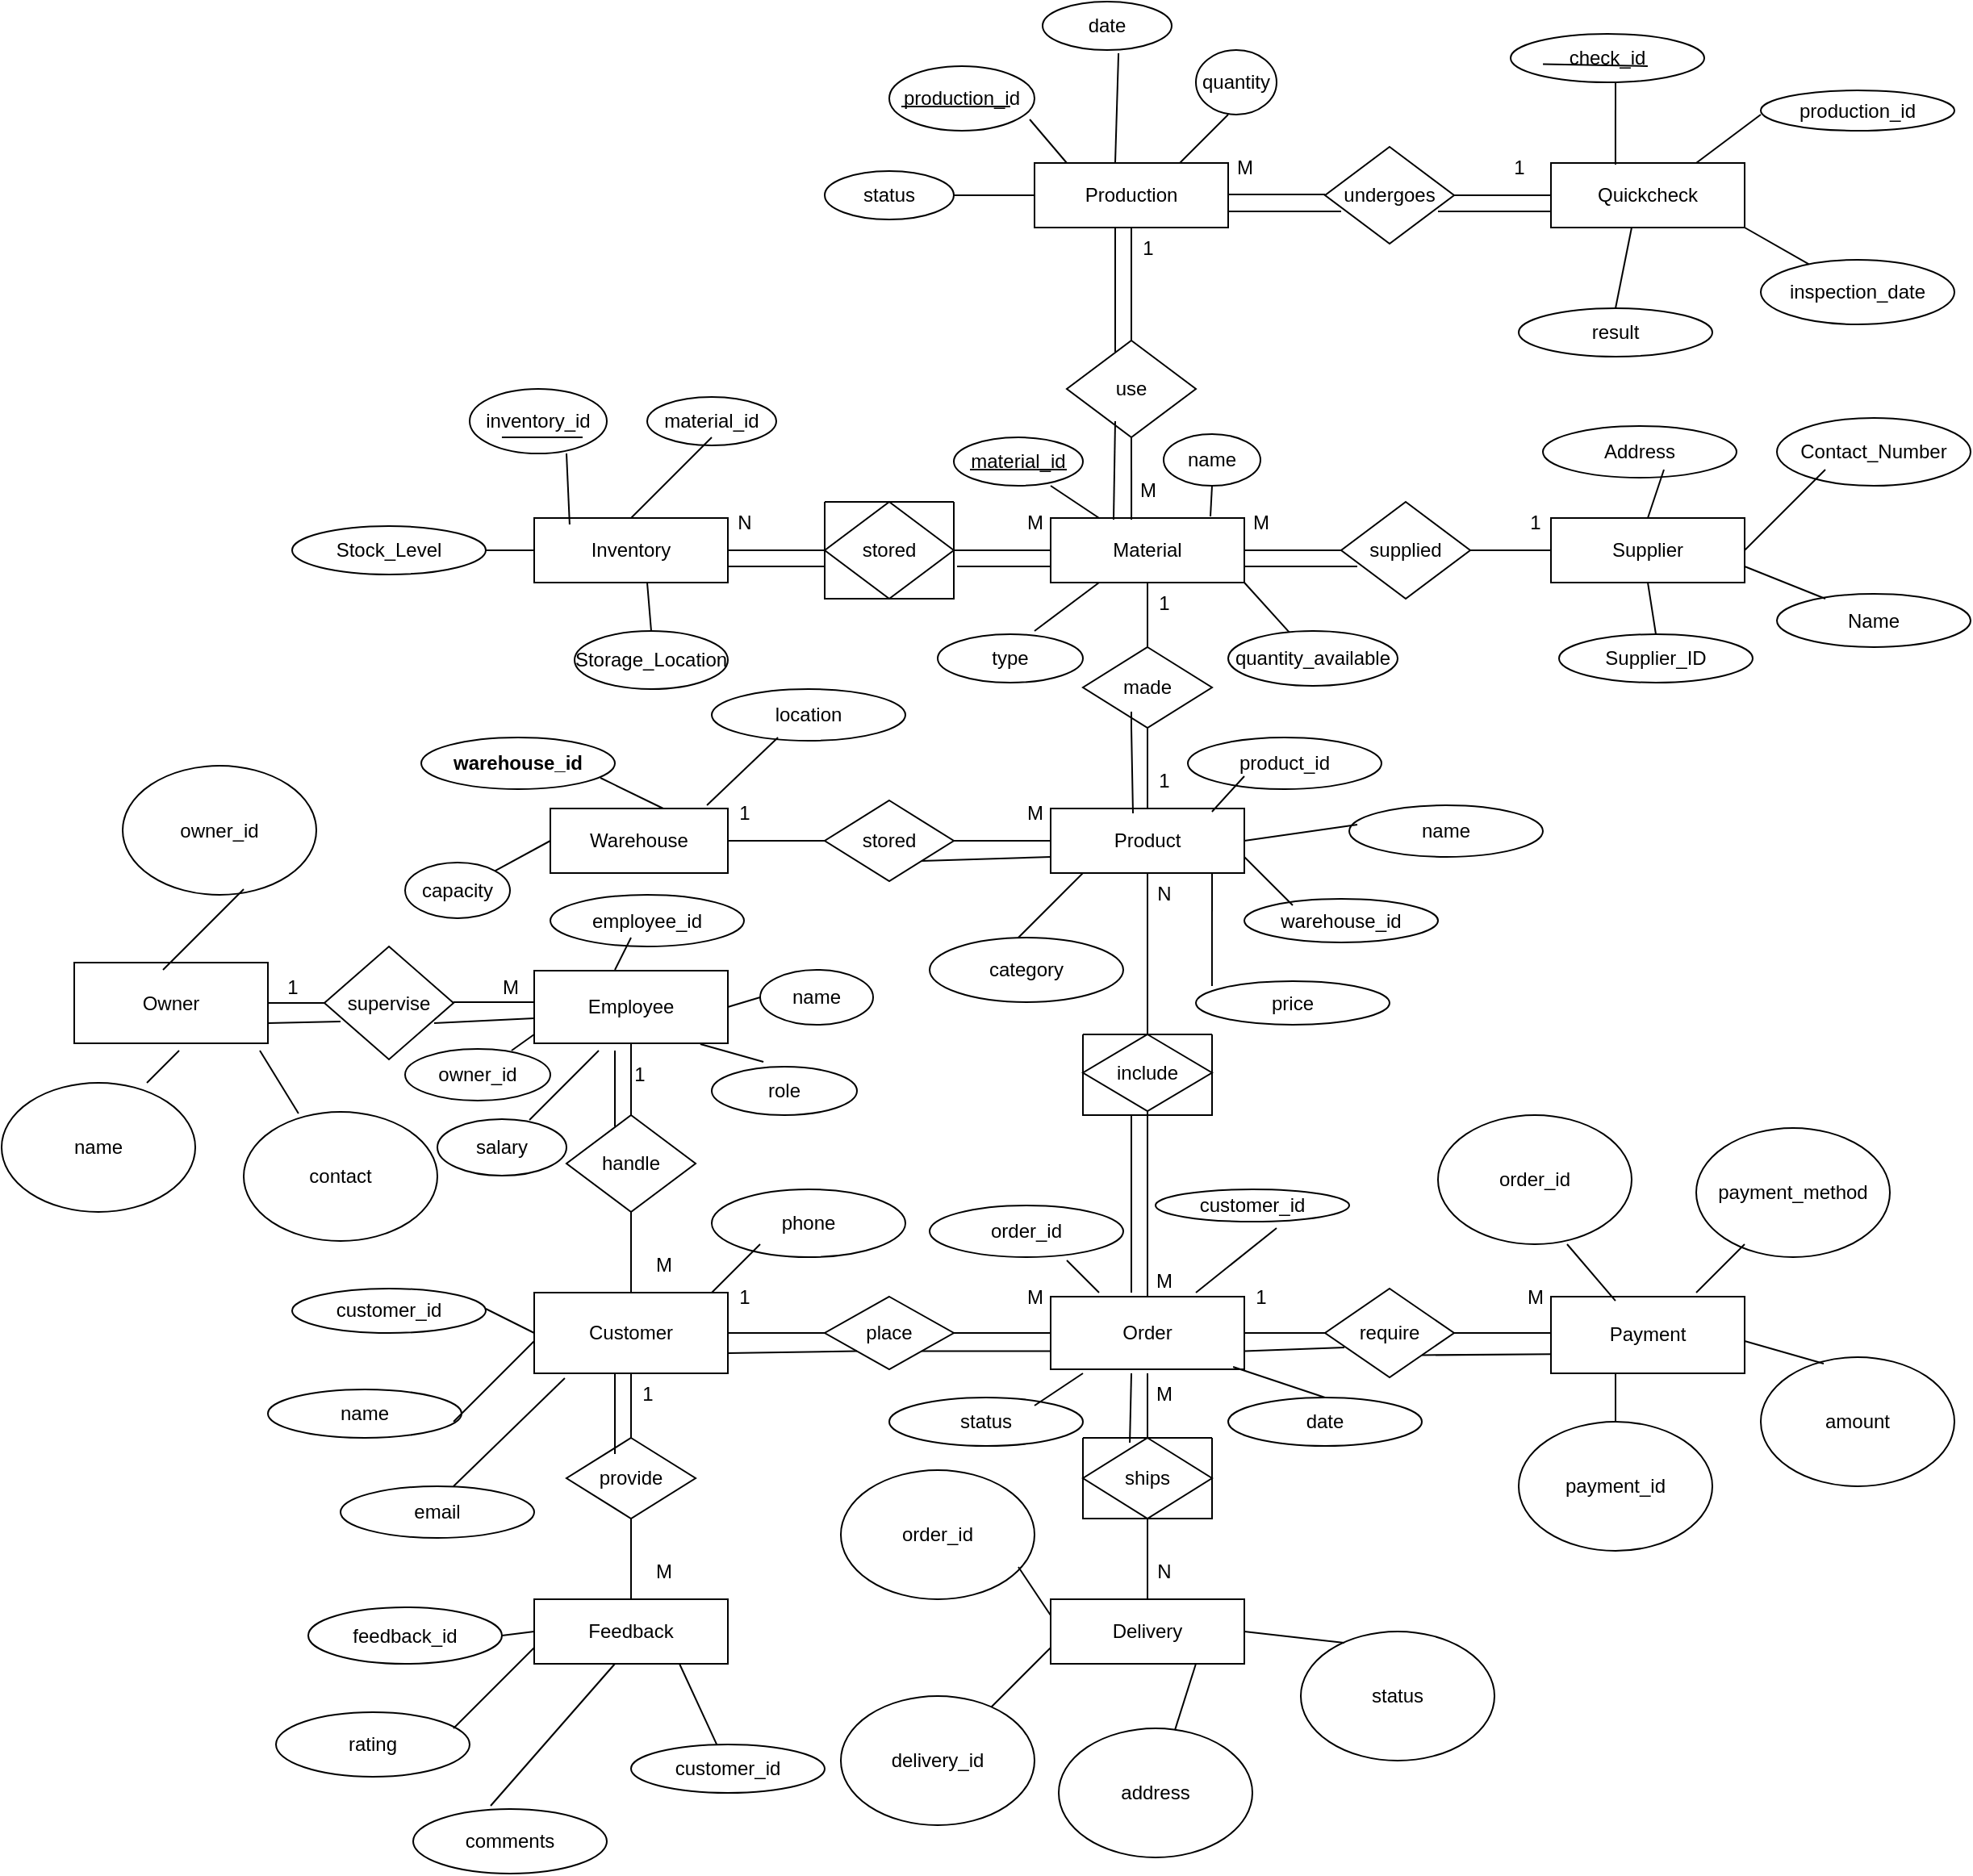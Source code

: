 <mxfile version="26.0.16">
  <diagram name="Page-1" id="tY160nIjRVUeN9yf9rYt">
    <mxGraphModel dx="4013" dy="731" grid="1" gridSize="10" guides="1" tooltips="1" connect="1" arrows="1" fold="1" page="1" pageScale="1" pageWidth="2339" pageHeight="3300" math="0" shadow="0">
      <root>
        <mxCell id="0" />
        <mxCell id="1" parent="0" />
        <mxCell id="fzBJJGRwk2IUik0zCbTJ-2" value="Owner" style="rounded=0;whiteSpace=wrap;html=1;" vertex="1" parent="1">
          <mxGeometry x="35" y="1775.5" width="120" height="50" as="geometry" />
        </mxCell>
        <mxCell id="fzBJJGRwk2IUik0zCbTJ-7" value="Employee" style="rounded=0;whiteSpace=wrap;html=1;" vertex="1" parent="1">
          <mxGeometry x="320" y="1780.5" width="120" height="45" as="geometry" />
        </mxCell>
        <mxCell id="fzBJJGRwk2IUik0zCbTJ-8" value="" style="endArrow=none;html=1;rounded=0;entryX=0.5;entryY=1;entryDx=0;entryDy=0;" edge="1" parent="1" target="fzBJJGRwk2IUik0zCbTJ-7">
          <mxGeometry width="50" height="50" relative="1" as="geometry">
            <mxPoint x="380" y="1920" as="sourcePoint" />
            <mxPoint x="450" y="1865" as="targetPoint" />
          </mxGeometry>
        </mxCell>
        <mxCell id="fzBJJGRwk2IUik0zCbTJ-9" value="handle" style="rhombus;whiteSpace=wrap;html=1;" vertex="1" parent="1">
          <mxGeometry x="340" y="1870" width="80" height="60" as="geometry" />
        </mxCell>
        <mxCell id="fzBJJGRwk2IUik0zCbTJ-10" value="" style="endArrow=none;html=1;rounded=0;entryX=0.5;entryY=1;entryDx=0;entryDy=0;" edge="1" parent="1" target="fzBJJGRwk2IUik0zCbTJ-9">
          <mxGeometry width="50" height="50" relative="1" as="geometry">
            <mxPoint x="380" y="2040" as="sourcePoint" />
            <mxPoint x="460" y="2040" as="targetPoint" />
          </mxGeometry>
        </mxCell>
        <mxCell id="fzBJJGRwk2IUik0zCbTJ-11" value="Customer" style="rounded=0;whiteSpace=wrap;html=1;" vertex="1" parent="1">
          <mxGeometry x="320" y="1980" width="120" height="50" as="geometry" />
        </mxCell>
        <mxCell id="fzBJJGRwk2IUik0zCbTJ-12" value="" style="endArrow=none;html=1;rounded=0;exitX=1;exitY=0.5;exitDx=0;exitDy=0;" edge="1" parent="1" source="fzBJJGRwk2IUik0zCbTJ-2" target="fzBJJGRwk2IUik0zCbTJ-5">
          <mxGeometry width="50" height="50" relative="1" as="geometry">
            <mxPoint x="160" y="1840" as="sourcePoint" />
            <mxPoint x="280" y="1840" as="targetPoint" />
          </mxGeometry>
        </mxCell>
        <mxCell id="fzBJJGRwk2IUik0zCbTJ-5" value="supervise" style="rhombus;whiteSpace=wrap;html=1;" vertex="1" parent="1">
          <mxGeometry x="190" y="1765.5" width="80" height="70" as="geometry" />
        </mxCell>
        <mxCell id="fzBJJGRwk2IUik0zCbTJ-13" value="" style="endArrow=none;html=1;rounded=0;exitX=0.5;exitY=0;exitDx=0;exitDy=0;" edge="1" parent="1" source="fzBJJGRwk2IUik0zCbTJ-14">
          <mxGeometry width="50" height="50" relative="1" as="geometry">
            <mxPoint x="380" y="2150" as="sourcePoint" />
            <mxPoint x="380" y="2100" as="targetPoint" />
            <Array as="points">
              <mxPoint x="380" y="2040" />
            </Array>
          </mxGeometry>
        </mxCell>
        <mxCell id="fzBJJGRwk2IUik0zCbTJ-14" value="provide" style="rhombus;whiteSpace=wrap;html=1;" vertex="1" parent="1">
          <mxGeometry x="340" y="2070" width="80" height="50" as="geometry" />
        </mxCell>
        <mxCell id="fzBJJGRwk2IUik0zCbTJ-17" value="" style="endArrow=none;html=1;rounded=0;entryX=0.5;entryY=1;entryDx=0;entryDy=0;" edge="1" parent="1" target="fzBJJGRwk2IUik0zCbTJ-14">
          <mxGeometry width="50" height="50" relative="1" as="geometry">
            <mxPoint x="380" y="2170" as="sourcePoint" />
            <mxPoint x="260" y="2210" as="targetPoint" />
          </mxGeometry>
        </mxCell>
        <mxCell id="fzBJJGRwk2IUik0zCbTJ-18" value="Feedback" style="rounded=0;whiteSpace=wrap;html=1;" vertex="1" parent="1">
          <mxGeometry x="320" y="2170" width="120" height="40" as="geometry" />
        </mxCell>
        <mxCell id="fzBJJGRwk2IUik0zCbTJ-22" value="" style="endArrow=none;html=1;rounded=0;exitX=1;exitY=0.5;exitDx=0;exitDy=0;" edge="1" parent="1" source="fzBJJGRwk2IUik0zCbTJ-11">
          <mxGeometry width="50" height="50" relative="1" as="geometry">
            <mxPoint x="520" y="2060" as="sourcePoint" />
            <mxPoint x="500" y="2005" as="targetPoint" />
          </mxGeometry>
        </mxCell>
        <mxCell id="fzBJJGRwk2IUik0zCbTJ-23" value="place" style="rhombus;whiteSpace=wrap;html=1;" vertex="1" parent="1">
          <mxGeometry x="500" y="1982.5" width="80" height="45" as="geometry" />
        </mxCell>
        <mxCell id="fzBJJGRwk2IUik0zCbTJ-24" value="" style="endArrow=none;html=1;rounded=0;exitX=1;exitY=0.5;exitDx=0;exitDy=0;" edge="1" parent="1" source="fzBJJGRwk2IUik0zCbTJ-23">
          <mxGeometry width="50" height="50" relative="1" as="geometry">
            <mxPoint x="640" y="2090" as="sourcePoint" />
            <mxPoint x="640" y="2005" as="targetPoint" />
          </mxGeometry>
        </mxCell>
        <mxCell id="fzBJJGRwk2IUik0zCbTJ-25" value="Order" style="rounded=0;whiteSpace=wrap;html=1;" vertex="1" parent="1">
          <mxGeometry x="640" y="1982.5" width="120" height="45" as="geometry" />
        </mxCell>
        <mxCell id="fzBJJGRwk2IUik0zCbTJ-26" value="" style="endArrow=none;html=1;rounded=0;exitX=1;exitY=0.5;exitDx=0;exitDy=0;" edge="1" parent="1" source="fzBJJGRwk2IUik0zCbTJ-25">
          <mxGeometry width="50" height="50" relative="1" as="geometry">
            <mxPoint x="740" y="2110" as="sourcePoint" />
            <mxPoint x="810" y="2005" as="targetPoint" />
          </mxGeometry>
        </mxCell>
        <mxCell id="fzBJJGRwk2IUik0zCbTJ-27" value="" style="endArrow=none;html=1;rounded=0;exitX=0.5;exitY=0;exitDx=0;exitDy=0;entryX=0.5;entryY=1;entryDx=0;entryDy=0;" edge="1" parent="1" source="fzBJJGRwk2IUik0zCbTJ-25" target="fzBJJGRwk2IUik0zCbTJ-29">
          <mxGeometry width="50" height="50" relative="1" as="geometry">
            <mxPoint x="700" y="1970" as="sourcePoint" />
            <mxPoint x="700" y="1920" as="targetPoint" />
          </mxGeometry>
        </mxCell>
        <mxCell id="fzBJJGRwk2IUik0zCbTJ-28" value="" style="endArrow=none;html=1;rounded=0;" edge="1" parent="1" source="fzBJJGRwk2IUik0zCbTJ-31">
          <mxGeometry width="50" height="50" relative="1" as="geometry">
            <mxPoint x="700" y="2090" as="sourcePoint" />
            <mxPoint x="700" y="2030" as="targetPoint" />
          </mxGeometry>
        </mxCell>
        <mxCell id="fzBJJGRwk2IUik0zCbTJ-29" value="include" style="rhombus;whiteSpace=wrap;html=1;" vertex="1" parent="1">
          <mxGeometry x="660" y="1820" width="80" height="47.5" as="geometry" />
        </mxCell>
        <mxCell id="fzBJJGRwk2IUik0zCbTJ-30" value="require" style="rhombus;whiteSpace=wrap;html=1;" vertex="1" parent="1">
          <mxGeometry x="810" y="1977.5" width="80" height="55" as="geometry" />
        </mxCell>
        <mxCell id="fzBJJGRwk2IUik0zCbTJ-32" style="edgeStyle=orthogonalEdgeStyle;rounded=0;orthogonalLoop=1;jettySize=auto;html=1;exitX=0.5;exitY=1;exitDx=0;exitDy=0;" edge="1" parent="1" source="fzBJJGRwk2IUik0zCbTJ-31" target="fzBJJGRwk2IUik0zCbTJ-31">
          <mxGeometry relative="1" as="geometry" />
        </mxCell>
        <mxCell id="fzBJJGRwk2IUik0zCbTJ-33" value="" style="endArrow=none;html=1;rounded=0;" edge="1" parent="1" target="fzBJJGRwk2IUik0zCbTJ-31">
          <mxGeometry width="50" height="50" relative="1" as="geometry">
            <mxPoint x="700" y="2090" as="sourcePoint" />
            <mxPoint x="700" y="2030" as="targetPoint" />
          </mxGeometry>
        </mxCell>
        <mxCell id="fzBJJGRwk2IUik0zCbTJ-31" value="ships" style="rhombus;whiteSpace=wrap;html=1;" vertex="1" parent="1">
          <mxGeometry x="660" y="2070" width="80" height="50" as="geometry" />
        </mxCell>
        <mxCell id="fzBJJGRwk2IUik0zCbTJ-34" value="" style="endArrow=none;html=1;rounded=0;exitX=0.5;exitY=0;exitDx=0;exitDy=0;entryX=0.5;entryY=1;entryDx=0;entryDy=0;" edge="1" parent="1" source="fzBJJGRwk2IUik0zCbTJ-29" target="fzBJJGRwk2IUik0zCbTJ-39">
          <mxGeometry width="50" height="50" relative="1" as="geometry">
            <mxPoint x="700" y="1890" as="sourcePoint" />
            <mxPoint x="700" y="1780" as="targetPoint" />
          </mxGeometry>
        </mxCell>
        <mxCell id="fzBJJGRwk2IUik0zCbTJ-35" value="" style="endArrow=none;html=1;rounded=0;exitX=1;exitY=0.5;exitDx=0;exitDy=0;" edge="1" parent="1" source="fzBJJGRwk2IUik0zCbTJ-30">
          <mxGeometry width="50" height="50" relative="1" as="geometry">
            <mxPoint x="930" y="2032.5" as="sourcePoint" />
            <mxPoint x="950" y="2005" as="targetPoint" />
          </mxGeometry>
        </mxCell>
        <mxCell id="fzBJJGRwk2IUik0zCbTJ-36" value="" style="endArrow=none;html=1;rounded=0;exitX=0.5;exitY=1;exitDx=0;exitDy=0;" edge="1" parent="1" source="fzBJJGRwk2IUik0zCbTJ-31">
          <mxGeometry width="50" height="50" relative="1" as="geometry">
            <mxPoint x="770" y="2160" as="sourcePoint" />
            <mxPoint x="700" y="2160" as="targetPoint" />
            <Array as="points">
              <mxPoint x="700" y="2160" />
              <mxPoint x="700" y="2170" />
            </Array>
          </mxGeometry>
        </mxCell>
        <mxCell id="fzBJJGRwk2IUik0zCbTJ-37" value="Delivery" style="rounded=0;whiteSpace=wrap;html=1;" vertex="1" parent="1">
          <mxGeometry x="640" y="2170" width="120" height="40" as="geometry" />
        </mxCell>
        <mxCell id="fzBJJGRwk2IUik0zCbTJ-38" value="Payment" style="rounded=0;whiteSpace=wrap;html=1;" vertex="1" parent="1">
          <mxGeometry x="950" y="1982.5" width="120" height="47.5" as="geometry" />
        </mxCell>
        <mxCell id="fzBJJGRwk2IUik0zCbTJ-39" value="Product" style="rounded=0;whiteSpace=wrap;html=1;" vertex="1" parent="1">
          <mxGeometry x="640" y="1680" width="120" height="40" as="geometry" />
        </mxCell>
        <mxCell id="fzBJJGRwk2IUik0zCbTJ-41" value="" style="endArrow=none;html=1;rounded=0;entryX=0;entryY=0.5;entryDx=0;entryDy=0;" edge="1" parent="1" target="fzBJJGRwk2IUik0zCbTJ-39">
          <mxGeometry width="50" height="50" relative="1" as="geometry">
            <mxPoint x="580" y="1700" as="sourcePoint" />
            <mxPoint x="570" y="1650" as="targetPoint" />
          </mxGeometry>
        </mxCell>
        <mxCell id="fzBJJGRwk2IUik0zCbTJ-42" value="" style="endArrow=none;html=1;rounded=0;exitX=0.5;exitY=0;exitDx=0;exitDy=0;" edge="1" parent="1" source="fzBJJGRwk2IUik0zCbTJ-39">
          <mxGeometry width="50" height="50" relative="1" as="geometry">
            <mxPoint x="710" y="1660" as="sourcePoint" />
            <mxPoint x="700" y="1630" as="targetPoint" />
            <Array as="points" />
          </mxGeometry>
        </mxCell>
        <mxCell id="fzBJJGRwk2IUik0zCbTJ-43" value="made" style="rhombus;whiteSpace=wrap;html=1;" vertex="1" parent="1">
          <mxGeometry x="660" y="1580" width="80" height="50" as="geometry" />
        </mxCell>
        <mxCell id="fzBJJGRwk2IUik0zCbTJ-44" value="stored" style="rhombus;whiteSpace=wrap;html=1;" vertex="1" parent="1">
          <mxGeometry x="500" y="1675" width="80" height="50" as="geometry" />
        </mxCell>
        <mxCell id="fzBJJGRwk2IUik0zCbTJ-45" value="" style="endArrow=none;html=1;rounded=0;" edge="1" parent="1">
          <mxGeometry width="50" height="50" relative="1" as="geometry">
            <mxPoint x="440" y="1700" as="sourcePoint" />
            <mxPoint x="500" y="1700" as="targetPoint" />
          </mxGeometry>
        </mxCell>
        <mxCell id="fzBJJGRwk2IUik0zCbTJ-46" value="Warehouse" style="rounded=0;whiteSpace=wrap;html=1;" vertex="1" parent="1">
          <mxGeometry x="330" y="1680" width="110" height="40" as="geometry" />
        </mxCell>
        <mxCell id="fzBJJGRwk2IUik0zCbTJ-47" value="" style="endArrow=none;html=1;rounded=0;exitX=0.5;exitY=0;exitDx=0;exitDy=0;" edge="1" parent="1" source="fzBJJGRwk2IUik0zCbTJ-43">
          <mxGeometry width="50" height="50" relative="1" as="geometry">
            <mxPoint x="700" y="1570" as="sourcePoint" />
            <mxPoint x="700" y="1540" as="targetPoint" />
          </mxGeometry>
        </mxCell>
        <mxCell id="fzBJJGRwk2IUik0zCbTJ-48" value="Material" style="rounded=0;whiteSpace=wrap;html=1;" vertex="1" parent="1">
          <mxGeometry x="640" y="1500" width="120" height="40" as="geometry" />
        </mxCell>
        <mxCell id="fzBJJGRwk2IUik0zCbTJ-49" value="" style="endArrow=none;html=1;rounded=0;exitX=0.417;exitY=0.025;exitDx=0;exitDy=0;exitPerimeter=0;" edge="1" parent="1" source="fzBJJGRwk2IUik0zCbTJ-48">
          <mxGeometry width="50" height="50" relative="1" as="geometry">
            <mxPoint x="690" y="1490" as="sourcePoint" />
            <mxPoint x="690" y="1450" as="targetPoint" />
          </mxGeometry>
        </mxCell>
        <mxCell id="fzBJJGRwk2IUik0zCbTJ-50" value="" style="endArrow=none;html=1;rounded=0;entryX=0;entryY=0.5;entryDx=0;entryDy=0;" edge="1" parent="1" target="fzBJJGRwk2IUik0zCbTJ-48">
          <mxGeometry width="50" height="50" relative="1" as="geometry">
            <mxPoint x="570" y="1520" as="sourcePoint" />
            <mxPoint x="590" y="1510" as="targetPoint" />
            <Array as="points" />
          </mxGeometry>
        </mxCell>
        <mxCell id="fzBJJGRwk2IUik0zCbTJ-51" value="" style="endArrow=none;html=1;rounded=0;exitX=1;exitY=0.5;exitDx=0;exitDy=0;" edge="1" parent="1" source="fzBJJGRwk2IUik0zCbTJ-48">
          <mxGeometry width="50" height="50" relative="1" as="geometry">
            <mxPoint x="815" y="1520" as="sourcePoint" />
            <mxPoint x="820" y="1520" as="targetPoint" />
          </mxGeometry>
        </mxCell>
        <mxCell id="fzBJJGRwk2IUik0zCbTJ-52" value="use" style="rhombus;whiteSpace=wrap;html=1;" vertex="1" parent="1">
          <mxGeometry x="650" y="1390" width="80" height="60" as="geometry" />
        </mxCell>
        <mxCell id="fzBJJGRwk2IUik0zCbTJ-53" value="supplied" style="rhombus;whiteSpace=wrap;html=1;" vertex="1" parent="1">
          <mxGeometry x="820" y="1490" width="80" height="60" as="geometry" />
        </mxCell>
        <mxCell id="fzBJJGRwk2IUik0zCbTJ-55" value="" style="endArrow=none;html=1;rounded=0;" edge="1" parent="1">
          <mxGeometry width="50" height="50" relative="1" as="geometry">
            <mxPoint x="440" y="1520" as="sourcePoint" />
            <mxPoint x="500" y="1520" as="targetPoint" />
            <Array as="points">
              <mxPoint x="440" y="1520" />
            </Array>
          </mxGeometry>
        </mxCell>
        <mxCell id="fzBJJGRwk2IUik0zCbTJ-56" value="" style="endArrow=none;html=1;rounded=0;" edge="1" parent="1">
          <mxGeometry width="50" height="50" relative="1" as="geometry">
            <mxPoint x="900" y="1520" as="sourcePoint" />
            <mxPoint x="950" y="1520" as="targetPoint" />
          </mxGeometry>
        </mxCell>
        <mxCell id="fzBJJGRwk2IUik0zCbTJ-57" value="" style="endArrow=none;html=1;rounded=0;exitX=0.5;exitY=0;exitDx=0;exitDy=0;" edge="1" parent="1" source="fzBJJGRwk2IUik0zCbTJ-52">
          <mxGeometry width="50" height="50" relative="1" as="geometry">
            <mxPoint x="690" y="1380" as="sourcePoint" />
            <mxPoint x="690" y="1320" as="targetPoint" />
          </mxGeometry>
        </mxCell>
        <mxCell id="fzBJJGRwk2IUik0zCbTJ-58" value="Production" style="rounded=0;whiteSpace=wrap;html=1;" vertex="1" parent="1">
          <mxGeometry x="630" y="1280" width="120" height="40" as="geometry" />
        </mxCell>
        <mxCell id="fzBJJGRwk2IUik0zCbTJ-59" value="Supplier" style="rounded=0;whiteSpace=wrap;html=1;" vertex="1" parent="1">
          <mxGeometry x="950" y="1500" width="120" height="40" as="geometry" />
        </mxCell>
        <mxCell id="fzBJJGRwk2IUik0zCbTJ-60" value="Inventory" style="rounded=0;whiteSpace=wrap;html=1;" vertex="1" parent="1">
          <mxGeometry x="320" y="1500" width="120" height="40" as="geometry" />
        </mxCell>
        <mxCell id="fzBJJGRwk2IUik0zCbTJ-61" value="" style="endArrow=none;html=1;rounded=0;" edge="1" parent="1">
          <mxGeometry width="50" height="50" relative="1" as="geometry">
            <mxPoint x="750" y="1299.5" as="sourcePoint" />
            <mxPoint x="810" y="1299.5" as="targetPoint" />
            <Array as="points">
              <mxPoint x="810" y="1299.5" />
            </Array>
          </mxGeometry>
        </mxCell>
        <mxCell id="fzBJJGRwk2IUik0zCbTJ-62" value="undergoes" style="rhombus;whiteSpace=wrap;html=1;" vertex="1" parent="1">
          <mxGeometry x="810" y="1270" width="80" height="60" as="geometry" />
        </mxCell>
        <mxCell id="fzBJJGRwk2IUik0zCbTJ-63" value="" style="endArrow=none;html=1;rounded=0;exitX=1;exitY=0.5;exitDx=0;exitDy=0;" edge="1" parent="1" source="fzBJJGRwk2IUik0zCbTJ-62">
          <mxGeometry width="50" height="50" relative="1" as="geometry">
            <mxPoint x="1020" y="1360" as="sourcePoint" />
            <mxPoint x="960" y="1300" as="targetPoint" />
          </mxGeometry>
        </mxCell>
        <mxCell id="fzBJJGRwk2IUik0zCbTJ-64" value="Quickcheck" style="rounded=0;whiteSpace=wrap;html=1;" vertex="1" parent="1">
          <mxGeometry x="950" y="1280" width="120" height="40" as="geometry" />
        </mxCell>
        <mxCell id="fzBJJGRwk2IUik0zCbTJ-71" value="1" style="text;html=1;align=center;verticalAlign=middle;resizable=0;points=[];autosize=1;strokeColor=none;fillColor=none;" vertex="1" parent="1">
          <mxGeometry x="155" y="1775.5" width="30" height="30" as="geometry" />
        </mxCell>
        <mxCell id="fzBJJGRwk2IUik0zCbTJ-72" value="M" style="text;html=1;align=center;verticalAlign=middle;resizable=0;points=[];autosize=1;strokeColor=none;fillColor=none;" vertex="1" parent="1">
          <mxGeometry x="290" y="1775.5" width="30" height="30" as="geometry" />
        </mxCell>
        <mxCell id="fzBJJGRwk2IUik0zCbTJ-73" value="1" style="text;html=1;align=center;verticalAlign=middle;resizable=0;points=[];autosize=1;strokeColor=none;fillColor=none;" vertex="1" parent="1">
          <mxGeometry x="435" y="1968" width="30" height="30" as="geometry" />
        </mxCell>
        <mxCell id="fzBJJGRwk2IUik0zCbTJ-74" value="M" style="text;html=1;align=center;verticalAlign=middle;resizable=0;points=[];autosize=1;strokeColor=none;fillColor=none;" vertex="1" parent="1">
          <mxGeometry x="615" y="1968" width="30" height="30" as="geometry" />
        </mxCell>
        <mxCell id="fzBJJGRwk2IUik0zCbTJ-75" value="1" style="text;html=1;align=center;verticalAlign=middle;resizable=0;points=[];autosize=1;strokeColor=none;fillColor=none;" vertex="1" parent="1">
          <mxGeometry x="755" y="1968" width="30" height="30" as="geometry" />
        </mxCell>
        <mxCell id="fzBJJGRwk2IUik0zCbTJ-76" value="M" style="text;html=1;align=center;verticalAlign=middle;resizable=0;points=[];autosize=1;strokeColor=none;fillColor=none;" vertex="1" parent="1">
          <mxGeometry x="925" y="1968" width="30" height="30" as="geometry" />
        </mxCell>
        <mxCell id="fzBJJGRwk2IUik0zCbTJ-77" value="M" style="text;html=1;align=center;verticalAlign=middle;resizable=0;points=[];autosize=1;strokeColor=none;fillColor=none;" vertex="1" parent="1">
          <mxGeometry x="695" y="1958" width="30" height="30" as="geometry" />
        </mxCell>
        <mxCell id="fzBJJGRwk2IUik0zCbTJ-78" value="N" style="text;html=1;align=center;verticalAlign=middle;resizable=0;points=[];autosize=1;strokeColor=none;fillColor=none;" vertex="1" parent="1">
          <mxGeometry x="695" y="1718" width="30" height="30" as="geometry" />
        </mxCell>
        <mxCell id="fzBJJGRwk2IUik0zCbTJ-79" value="1" style="text;html=1;align=center;verticalAlign=middle;resizable=0;points=[];autosize=1;strokeColor=none;fillColor=none;" vertex="1" parent="1">
          <mxGeometry x="925" y="1488" width="30" height="30" as="geometry" />
        </mxCell>
        <mxCell id="fzBJJGRwk2IUik0zCbTJ-80" value="M" style="text;html=1;align=center;verticalAlign=middle;resizable=0;points=[];autosize=1;strokeColor=none;fillColor=none;" vertex="1" parent="1">
          <mxGeometry x="755" y="1488" width="30" height="30" as="geometry" />
        </mxCell>
        <mxCell id="fzBJJGRwk2IUik0zCbTJ-81" value="1" style="text;html=1;align=center;verticalAlign=middle;resizable=0;points=[];autosize=1;strokeColor=none;fillColor=none;" vertex="1" parent="1">
          <mxGeometry x="915" y="1268" width="30" height="30" as="geometry" />
        </mxCell>
        <mxCell id="fzBJJGRwk2IUik0zCbTJ-82" value="M" style="text;html=1;align=center;verticalAlign=middle;resizable=0;points=[];autosize=1;strokeColor=none;fillColor=none;" vertex="1" parent="1">
          <mxGeometry x="745" y="1268" width="30" height="30" as="geometry" />
        </mxCell>
        <mxCell id="fzBJJGRwk2IUik0zCbTJ-83" value="1" style="text;html=1;align=center;verticalAlign=middle;resizable=0;points=[];autosize=1;strokeColor=none;fillColor=none;" vertex="1" parent="1">
          <mxGeometry x="435" y="1668" width="30" height="30" as="geometry" />
        </mxCell>
        <mxCell id="fzBJJGRwk2IUik0zCbTJ-84" value="M" style="text;html=1;align=center;verticalAlign=middle;resizable=0;points=[];autosize=1;strokeColor=none;fillColor=none;" vertex="1" parent="1">
          <mxGeometry x="615" y="1668" width="30" height="30" as="geometry" />
        </mxCell>
        <mxCell id="fzBJJGRwk2IUik0zCbTJ-89" value="1" style="text;html=1;align=center;verticalAlign=middle;resizable=0;points=[];autosize=1;strokeColor=none;fillColor=none;" vertex="1" parent="1">
          <mxGeometry x="375" y="2028" width="30" height="30" as="geometry" />
        </mxCell>
        <mxCell id="fzBJJGRwk2IUik0zCbTJ-90" value="M" style="text;html=1;align=center;verticalAlign=middle;resizable=0;points=[];autosize=1;strokeColor=none;fillColor=none;" vertex="1" parent="1">
          <mxGeometry x="385" y="2138" width="30" height="30" as="geometry" />
        </mxCell>
        <mxCell id="fzBJJGRwk2IUik0zCbTJ-93" value="N" style="text;html=1;align=center;verticalAlign=middle;resizable=0;points=[];autosize=1;strokeColor=none;fillColor=none;" vertex="1" parent="1">
          <mxGeometry x="695" y="2138" width="30" height="30" as="geometry" />
        </mxCell>
        <mxCell id="fzBJJGRwk2IUik0zCbTJ-94" value="M" style="text;html=1;align=center;verticalAlign=middle;resizable=0;points=[];autosize=1;strokeColor=none;fillColor=none;" vertex="1" parent="1">
          <mxGeometry x="695" y="2028" width="30" height="30" as="geometry" />
        </mxCell>
        <mxCell id="fzBJJGRwk2IUik0zCbTJ-95" value="M" style="text;html=1;align=center;verticalAlign=middle;resizable=0;points=[];autosize=1;strokeColor=none;fillColor=none;" vertex="1" parent="1">
          <mxGeometry x="615" y="1488" width="30" height="30" as="geometry" />
        </mxCell>
        <mxCell id="fzBJJGRwk2IUik0zCbTJ-96" value="N" style="text;html=1;align=center;verticalAlign=middle;resizable=0;points=[];autosize=1;strokeColor=none;fillColor=none;" vertex="1" parent="1">
          <mxGeometry x="435" y="1488" width="30" height="30" as="geometry" />
        </mxCell>
        <mxCell id="fzBJJGRwk2IUik0zCbTJ-98" value="1" style="text;html=1;align=center;verticalAlign=middle;resizable=0;points=[];autosize=1;strokeColor=none;fillColor=none;" vertex="1" parent="1">
          <mxGeometry x="685" y="1318" width="30" height="30" as="geometry" />
        </mxCell>
        <mxCell id="fzBJJGRwk2IUik0zCbTJ-99" value="M" style="text;html=1;align=center;verticalAlign=middle;resizable=0;points=[];autosize=1;strokeColor=none;fillColor=none;" vertex="1" parent="1">
          <mxGeometry x="685" y="1468" width="30" height="30" as="geometry" />
        </mxCell>
        <mxCell id="fzBJJGRwk2IUik0zCbTJ-100" value="1" style="text;html=1;align=center;verticalAlign=middle;resizable=0;points=[];autosize=1;strokeColor=none;fillColor=none;" vertex="1" parent="1">
          <mxGeometry x="370" y="1830" width="30" height="30" as="geometry" />
        </mxCell>
        <mxCell id="fzBJJGRwk2IUik0zCbTJ-101" value="M" style="text;html=1;align=center;verticalAlign=middle;resizable=0;points=[];autosize=1;strokeColor=none;fillColor=none;" vertex="1" parent="1">
          <mxGeometry x="385" y="1948" width="30" height="30" as="geometry" />
        </mxCell>
        <mxCell id="fzBJJGRwk2IUik0zCbTJ-102" value="1" style="text;html=1;align=center;verticalAlign=middle;resizable=0;points=[];autosize=1;strokeColor=none;fillColor=none;" vertex="1" parent="1">
          <mxGeometry x="695" y="1538" width="30" height="30" as="geometry" />
        </mxCell>
        <mxCell id="fzBJJGRwk2IUik0zCbTJ-103" value="1" style="text;html=1;align=center;verticalAlign=middle;resizable=0;points=[];autosize=1;strokeColor=none;fillColor=none;" vertex="1" parent="1">
          <mxGeometry x="695" y="1648" width="30" height="30" as="geometry" />
        </mxCell>
        <mxCell id="fzBJJGRwk2IUik0zCbTJ-109" value="" style="swimlane;startSize=0;" vertex="1" parent="1">
          <mxGeometry x="500" y="1490" width="80" height="60" as="geometry" />
        </mxCell>
        <mxCell id="fzBJJGRwk2IUik0zCbTJ-54" value="stored" style="rhombus;whiteSpace=wrap;html=1;" vertex="1" parent="fzBJJGRwk2IUik0zCbTJ-109">
          <mxGeometry width="80" height="60" as="geometry" />
        </mxCell>
        <mxCell id="fzBJJGRwk2IUik0zCbTJ-113" value="" style="swimlane;startSize=0;" vertex="1" parent="1">
          <mxGeometry x="660" y="1820" width="80" height="50" as="geometry" />
        </mxCell>
        <mxCell id="fzBJJGRwk2IUik0zCbTJ-114" value="" style="swimlane;startSize=0;" vertex="1" parent="1">
          <mxGeometry x="660" y="2070" width="80" height="50" as="geometry" />
        </mxCell>
        <mxCell id="fzBJJGRwk2IUik0zCbTJ-121" value="" style="endArrow=none;html=1;rounded=0;" edge="1" parent="1">
          <mxGeometry width="50" height="50" relative="1" as="geometry">
            <mxPoint x="270" y="1800" as="sourcePoint" />
            <mxPoint x="320" y="1800" as="targetPoint" />
          </mxGeometry>
        </mxCell>
        <mxCell id="fzBJJGRwk2IUik0zCbTJ-123" value="" style="endArrow=none;html=1;rounded=0;exitX=1;exitY=0.75;exitDx=0;exitDy=0;" edge="1" parent="1" source="fzBJJGRwk2IUik0zCbTJ-58">
          <mxGeometry width="50" height="50" relative="1" as="geometry">
            <mxPoint x="760" y="1370" as="sourcePoint" />
            <mxPoint x="820" y="1310" as="targetPoint" />
          </mxGeometry>
        </mxCell>
        <mxCell id="fzBJJGRwk2IUik0zCbTJ-124" value="" style="endArrow=none;html=1;rounded=0;" edge="1" parent="1">
          <mxGeometry width="50" height="50" relative="1" as="geometry">
            <mxPoint x="880" y="1310" as="sourcePoint" />
            <mxPoint x="950" y="1310" as="targetPoint" />
          </mxGeometry>
        </mxCell>
        <mxCell id="fzBJJGRwk2IUik0zCbTJ-125" value="" style="endArrow=none;html=1;rounded=0;exitX=0.325;exitY=0.025;exitDx=0;exitDy=0;exitPerimeter=0;" edge="1" parent="1" source="fzBJJGRwk2IUik0zCbTJ-48">
          <mxGeometry width="50" height="50" relative="1" as="geometry">
            <mxPoint x="630" y="1490" as="sourcePoint" />
            <mxPoint x="680" y="1440" as="targetPoint" />
          </mxGeometry>
        </mxCell>
        <mxCell id="fzBJJGRwk2IUik0zCbTJ-126" value="" style="endArrow=none;html=1;rounded=0;exitX=0.375;exitY=0.117;exitDx=0;exitDy=0;exitPerimeter=0;" edge="1" parent="1" source="fzBJJGRwk2IUik0zCbTJ-52">
          <mxGeometry width="50" height="50" relative="1" as="geometry">
            <mxPoint x="630" y="1370" as="sourcePoint" />
            <mxPoint x="680" y="1320" as="targetPoint" />
          </mxGeometry>
        </mxCell>
        <mxCell id="fzBJJGRwk2IUik0zCbTJ-127" value="" style="endArrow=none;html=1;rounded=0;exitX=1;exitY=0.75;exitDx=0;exitDy=0;" edge="1" parent="1" source="fzBJJGRwk2IUik0zCbTJ-48">
          <mxGeometry width="50" height="50" relative="1" as="geometry">
            <mxPoint x="780" y="1580" as="sourcePoint" />
            <mxPoint x="830" y="1530" as="targetPoint" />
          </mxGeometry>
        </mxCell>
        <mxCell id="fzBJJGRwk2IUik0zCbTJ-128" value="" style="endArrow=none;html=1;rounded=0;exitX=1;exitY=0.75;exitDx=0;exitDy=0;" edge="1" parent="1" source="fzBJJGRwk2IUik0zCbTJ-60">
          <mxGeometry width="50" height="50" relative="1" as="geometry">
            <mxPoint x="450" y="1580" as="sourcePoint" />
            <mxPoint x="500" y="1530" as="targetPoint" />
          </mxGeometry>
        </mxCell>
        <mxCell id="fzBJJGRwk2IUik0zCbTJ-129" value="" style="endArrow=none;html=1;rounded=0;" edge="1" parent="1">
          <mxGeometry width="50" height="50" relative="1" as="geometry">
            <mxPoint x="582" y="1530" as="sourcePoint" />
            <mxPoint x="640" y="1530" as="targetPoint" />
          </mxGeometry>
        </mxCell>
        <mxCell id="fzBJJGRwk2IUik0zCbTJ-130" value="" style="endArrow=none;html=1;rounded=0;exitX=1;exitY=1;exitDx=0;exitDy=0;" edge="1" parent="1" source="fzBJJGRwk2IUik0zCbTJ-44">
          <mxGeometry width="50" height="50" relative="1" as="geometry">
            <mxPoint x="590" y="1760" as="sourcePoint" />
            <mxPoint x="640" y="1710" as="targetPoint" />
          </mxGeometry>
        </mxCell>
        <mxCell id="fzBJJGRwk2IUik0zCbTJ-131" value="" style="endArrow=none;html=1;rounded=0;exitX=1;exitY=0.75;exitDx=0;exitDy=0;" edge="1" parent="1" source="fzBJJGRwk2IUik0zCbTJ-2">
          <mxGeometry width="50" height="50" relative="1" as="geometry">
            <mxPoint x="150" y="1860" as="sourcePoint" />
            <mxPoint x="200" y="1812" as="targetPoint" />
          </mxGeometry>
        </mxCell>
        <mxCell id="fzBJJGRwk2IUik0zCbTJ-132" value="" style="endArrow=none;html=1;rounded=0;exitX=0.85;exitY=0.679;exitDx=0;exitDy=0;exitPerimeter=0;" edge="1" parent="1" source="fzBJJGRwk2IUik0zCbTJ-5">
          <mxGeometry width="50" height="50" relative="1" as="geometry">
            <mxPoint x="270" y="1860" as="sourcePoint" />
            <mxPoint x="320" y="1810" as="targetPoint" />
          </mxGeometry>
        </mxCell>
        <mxCell id="fzBJJGRwk2IUik0zCbTJ-133" value="" style="endArrow=none;html=1;rounded=0;exitX=0.375;exitY=0.117;exitDx=0;exitDy=0;exitPerimeter=0;" edge="1" parent="1" source="fzBJJGRwk2IUik0zCbTJ-9">
          <mxGeometry width="50" height="50" relative="1" as="geometry">
            <mxPoint x="320" y="1880" as="sourcePoint" />
            <mxPoint x="370" y="1830" as="targetPoint" />
          </mxGeometry>
        </mxCell>
        <mxCell id="fzBJJGRwk2IUik0zCbTJ-134" value="" style="endArrow=none;html=1;rounded=0;exitX=0.375;exitY=0.2;exitDx=0;exitDy=0;exitPerimeter=0;" edge="1" parent="1" source="fzBJJGRwk2IUik0zCbTJ-14">
          <mxGeometry width="50" height="50" relative="1" as="geometry">
            <mxPoint x="320" y="2080" as="sourcePoint" />
            <mxPoint x="370" y="2030" as="targetPoint" />
          </mxGeometry>
        </mxCell>
        <mxCell id="fzBJJGRwk2IUik0zCbTJ-135" value="" style="endArrow=none;html=1;rounded=0;exitX=1;exitY=0.75;exitDx=0;exitDy=0;entryX=0;entryY=1;entryDx=0;entryDy=0;" edge="1" parent="1" source="fzBJJGRwk2IUik0zCbTJ-11" target="fzBJJGRwk2IUik0zCbTJ-23">
          <mxGeometry width="50" height="50" relative="1" as="geometry">
            <mxPoint x="460" y="2060" as="sourcePoint" />
            <mxPoint x="510" y="2010" as="targetPoint" />
          </mxGeometry>
        </mxCell>
        <mxCell id="fzBJJGRwk2IUik0zCbTJ-136" value="" style="endArrow=none;html=1;rounded=0;exitX=1;exitY=1;exitDx=0;exitDy=0;entryX=0;entryY=0.75;entryDx=0;entryDy=0;" edge="1" parent="1" source="fzBJJGRwk2IUik0zCbTJ-23" target="fzBJJGRwk2IUik0zCbTJ-25">
          <mxGeometry width="50" height="50" relative="1" as="geometry">
            <mxPoint x="590" y="2060" as="sourcePoint" />
            <mxPoint x="640" y="2010" as="targetPoint" />
          </mxGeometry>
        </mxCell>
        <mxCell id="fzBJJGRwk2IUik0zCbTJ-137" value="" style="endArrow=none;html=1;rounded=0;exitX=1;exitY=0.75;exitDx=0;exitDy=0;entryX=0.15;entryY=0.664;entryDx=0;entryDy=0;entryPerimeter=0;" edge="1" parent="1" source="fzBJJGRwk2IUik0zCbTJ-25" target="fzBJJGRwk2IUik0zCbTJ-30">
          <mxGeometry width="50" height="50" relative="1" as="geometry">
            <mxPoint x="770" y="2060" as="sourcePoint" />
            <mxPoint x="800" y="2016" as="targetPoint" />
          </mxGeometry>
        </mxCell>
        <mxCell id="fzBJJGRwk2IUik0zCbTJ-138" value="" style="endArrow=none;html=1;rounded=0;exitX=1;exitY=1;exitDx=0;exitDy=0;entryX=0;entryY=0.75;entryDx=0;entryDy=0;" edge="1" parent="1" source="fzBJJGRwk2IUik0zCbTJ-30" target="fzBJJGRwk2IUik0zCbTJ-38">
          <mxGeometry width="50" height="50" relative="1" as="geometry">
            <mxPoint x="890" y="2020" as="sourcePoint" />
            <mxPoint x="950" y="2010" as="targetPoint" />
          </mxGeometry>
        </mxCell>
        <mxCell id="fzBJJGRwk2IUik0zCbTJ-139" value="" style="endArrow=none;html=1;rounded=0;exitX=0.363;exitY=0.06;exitDx=0;exitDy=0;exitPerimeter=0;" edge="1" parent="1" source="fzBJJGRwk2IUik0zCbTJ-114">
          <mxGeometry width="50" height="50" relative="1" as="geometry">
            <mxPoint x="640" y="2080" as="sourcePoint" />
            <mxPoint x="690" y="2030" as="targetPoint" />
          </mxGeometry>
        </mxCell>
        <mxCell id="fzBJJGRwk2IUik0zCbTJ-140" value="" style="endArrow=none;html=1;rounded=0;exitX=0.425;exitY=0.075;exitDx=0;exitDy=0;exitPerimeter=0;" edge="1" parent="1" source="fzBJJGRwk2IUik0zCbTJ-39">
          <mxGeometry width="50" height="50" relative="1" as="geometry">
            <mxPoint x="640" y="1680" as="sourcePoint" />
            <mxPoint x="690" y="1630" as="targetPoint" />
            <Array as="points">
              <mxPoint x="690" y="1630" />
              <mxPoint x="690" y="1620" />
            </Array>
          </mxGeometry>
        </mxCell>
        <mxCell id="fzBJJGRwk2IUik0zCbTJ-141" value="" style="endArrow=none;html=1;rounded=0;" edge="1" parent="1">
          <mxGeometry width="50" height="50" relative="1" as="geometry">
            <mxPoint x="690" y="1980" as="sourcePoint" />
            <mxPoint x="690" y="1870" as="targetPoint" />
          </mxGeometry>
        </mxCell>
        <mxCell id="fzBJJGRwk2IUik0zCbTJ-142" value="production_id" style="ellipse;whiteSpace=wrap;html=1;" vertex="1" parent="1">
          <mxGeometry x="540" y="1220" width="90" height="40" as="geometry" />
        </mxCell>
        <mxCell id="fzBJJGRwk2IUik0zCbTJ-143" value="date" style="ellipse;whiteSpace=wrap;html=1;" vertex="1" parent="1">
          <mxGeometry x="635" y="1180" width="80" height="30" as="geometry" />
        </mxCell>
        <mxCell id="fzBJJGRwk2IUik0zCbTJ-144" value="status" style="ellipse;whiteSpace=wrap;html=1;" vertex="1" parent="1">
          <mxGeometry x="500" y="1285" width="80" height="30" as="geometry" />
        </mxCell>
        <mxCell id="fzBJJGRwk2IUik0zCbTJ-145" value="quantity" style="ellipse;whiteSpace=wrap;html=1;" vertex="1" parent="1">
          <mxGeometry x="730" y="1210" width="50" height="40" as="geometry" />
        </mxCell>
        <mxCell id="fzBJJGRwk2IUik0zCbTJ-147" value="" style="endArrow=none;html=1;rounded=0;exitX=0.083;exitY=0.625;exitDx=0;exitDy=0;exitPerimeter=0;entryX=0.833;entryY=0.625;entryDx=0;entryDy=0;entryPerimeter=0;" edge="1" parent="1" source="fzBJJGRwk2IUik0zCbTJ-142" target="fzBJJGRwk2IUik0zCbTJ-142">
          <mxGeometry width="50" height="50" relative="1" as="geometry">
            <mxPoint x="600" y="1220" as="sourcePoint" />
            <mxPoint x="660" y="1170" as="targetPoint" />
          </mxGeometry>
        </mxCell>
        <mxCell id="fzBJJGRwk2IUik0zCbTJ-148" style="edgeStyle=orthogonalEdgeStyle;rounded=0;orthogonalLoop=1;jettySize=auto;html=1;exitX=0.5;exitY=1;exitDx=0;exitDy=0;" edge="1" parent="1" source="fzBJJGRwk2IUik0zCbTJ-142" target="fzBJJGRwk2IUik0zCbTJ-142">
          <mxGeometry relative="1" as="geometry" />
        </mxCell>
        <mxCell id="fzBJJGRwk2IUik0zCbTJ-149" value="check_id" style="ellipse;whiteSpace=wrap;html=1;" vertex="1" parent="1">
          <mxGeometry x="925" y="1200" width="120" height="30" as="geometry" />
        </mxCell>
        <mxCell id="fzBJJGRwk2IUik0zCbTJ-150" value="inspection_date" style="ellipse;whiteSpace=wrap;html=1;" vertex="1" parent="1">
          <mxGeometry x="1080" y="1340" width="120" height="40" as="geometry" />
        </mxCell>
        <mxCell id="fzBJJGRwk2IUik0zCbTJ-151" value="result" style="ellipse;whiteSpace=wrap;html=1;" vertex="1" parent="1">
          <mxGeometry x="930" y="1370" width="120" height="30" as="geometry" />
        </mxCell>
        <mxCell id="fzBJJGRwk2IUik0zCbTJ-152" value="production_id" style="ellipse;whiteSpace=wrap;html=1;" vertex="1" parent="1">
          <mxGeometry x="1080" y="1235" width="120" height="25" as="geometry" />
        </mxCell>
        <mxCell id="fzBJJGRwk2IUik0zCbTJ-153" value="" style="endArrow=none;html=1;rounded=0;exitX=0.167;exitY=0.625;exitDx=0;exitDy=0;exitPerimeter=0;entryX=0.708;entryY=0.667;entryDx=0;entryDy=0;entryPerimeter=0;" edge="1" parent="1" source="fzBJJGRwk2IUik0zCbTJ-149" target="fzBJJGRwk2IUik0zCbTJ-149">
          <mxGeometry width="50" height="50" relative="1" as="geometry">
            <mxPoint x="1040" y="1280" as="sourcePoint" />
            <mxPoint x="1090" y="1200" as="targetPoint" />
          </mxGeometry>
        </mxCell>
        <mxCell id="fzBJJGRwk2IUik0zCbTJ-154" value="" style="endArrow=none;html=1;rounded=0;exitX=1;exitY=0.5;exitDx=0;exitDy=0;" edge="1" parent="1" source="fzBJJGRwk2IUik0zCbTJ-144">
          <mxGeometry width="50" height="50" relative="1" as="geometry">
            <mxPoint x="580" y="1350" as="sourcePoint" />
            <mxPoint x="630" y="1300" as="targetPoint" />
          </mxGeometry>
        </mxCell>
        <mxCell id="fzBJJGRwk2IUik0zCbTJ-155" value="" style="endArrow=none;html=1;rounded=0;exitX=0.967;exitY=0.825;exitDx=0;exitDy=0;exitPerimeter=0;" edge="1" parent="1" source="fzBJJGRwk2IUik0zCbTJ-142">
          <mxGeometry width="50" height="50" relative="1" as="geometry">
            <mxPoint x="600" y="1330" as="sourcePoint" />
            <mxPoint x="650" y="1280" as="targetPoint" />
          </mxGeometry>
        </mxCell>
        <mxCell id="fzBJJGRwk2IUik0zCbTJ-156" value="" style="endArrow=none;html=1;rounded=0;entryX=0.588;entryY=1.067;entryDx=0;entryDy=0;entryPerimeter=0;" edge="1" parent="1" target="fzBJJGRwk2IUik0zCbTJ-143">
          <mxGeometry width="50" height="50" relative="1" as="geometry">
            <mxPoint x="680" y="1280" as="sourcePoint" />
            <mxPoint x="730" y="1230" as="targetPoint" />
          </mxGeometry>
        </mxCell>
        <mxCell id="fzBJJGRwk2IUik0zCbTJ-157" value="" style="endArrow=none;html=1;rounded=0;" edge="1" parent="1">
          <mxGeometry width="50" height="50" relative="1" as="geometry">
            <mxPoint x="720" y="1280" as="sourcePoint" />
            <mxPoint x="750" y="1250" as="targetPoint" />
          </mxGeometry>
        </mxCell>
        <mxCell id="fzBJJGRwk2IUik0zCbTJ-158" value="" style="endArrow=none;html=1;rounded=0;exitX=0.333;exitY=0.025;exitDx=0;exitDy=0;exitPerimeter=0;" edge="1" parent="1" source="fzBJJGRwk2IUik0zCbTJ-64">
          <mxGeometry width="50" height="50" relative="1" as="geometry">
            <mxPoint x="940" y="1280" as="sourcePoint" />
            <mxPoint x="990" y="1230" as="targetPoint" />
          </mxGeometry>
        </mxCell>
        <mxCell id="fzBJJGRwk2IUik0zCbTJ-159" value="" style="endArrow=none;html=1;rounded=0;exitX=0.75;exitY=0;exitDx=0;exitDy=0;" edge="1" parent="1" source="fzBJJGRwk2IUik0zCbTJ-64">
          <mxGeometry width="50" height="50" relative="1" as="geometry">
            <mxPoint x="1030" y="1300" as="sourcePoint" />
            <mxPoint x="1080" y="1250" as="targetPoint" />
          </mxGeometry>
        </mxCell>
        <mxCell id="fzBJJGRwk2IUik0zCbTJ-160" value="" style="endArrow=none;html=1;rounded=0;" edge="1" parent="1" source="fzBJJGRwk2IUik0zCbTJ-150">
          <mxGeometry width="50" height="50" relative="1" as="geometry">
            <mxPoint x="1020" y="1370" as="sourcePoint" />
            <mxPoint x="1070" y="1320" as="targetPoint" />
          </mxGeometry>
        </mxCell>
        <mxCell id="fzBJJGRwk2IUik0zCbTJ-161" value="" style="endArrow=none;html=1;rounded=0;exitX=0.5;exitY=0;exitDx=0;exitDy=0;" edge="1" parent="1" source="fzBJJGRwk2IUik0zCbTJ-151">
          <mxGeometry width="50" height="50" relative="1" as="geometry">
            <mxPoint x="950" y="1370" as="sourcePoint" />
            <mxPoint x="1000" y="1320" as="targetPoint" />
          </mxGeometry>
        </mxCell>
        <mxCell id="fzBJJGRwk2IUik0zCbTJ-162" value="name" style="ellipse;whiteSpace=wrap;html=1;" vertex="1" parent="1">
          <mxGeometry x="710" y="1448" width="60" height="32" as="geometry" />
        </mxCell>
        <mxCell id="fzBJJGRwk2IUik0zCbTJ-163" value="material_id" style="ellipse;whiteSpace=wrap;html=1;" vertex="1" parent="1">
          <mxGeometry x="580" y="1450" width="80" height="30" as="geometry" />
        </mxCell>
        <mxCell id="fzBJJGRwk2IUik0zCbTJ-164" value="quantity_available" style="ellipse;whiteSpace=wrap;html=1;" vertex="1" parent="1">
          <mxGeometry x="750" y="1570" width="105" height="34" as="geometry" />
        </mxCell>
        <mxCell id="fzBJJGRwk2IUik0zCbTJ-165" value="type" style="ellipse;whiteSpace=wrap;html=1;" vertex="1" parent="1">
          <mxGeometry x="570" y="1572" width="90" height="30" as="geometry" />
        </mxCell>
        <mxCell id="fzBJJGRwk2IUik0zCbTJ-166" value="inventory_id" style="ellipse;whiteSpace=wrap;html=1;" vertex="1" parent="1">
          <mxGeometry x="280" y="1420" width="85" height="40" as="geometry" />
        </mxCell>
        <mxCell id="fzBJJGRwk2IUik0zCbTJ-167" style="edgeStyle=orthogonalEdgeStyle;rounded=0;orthogonalLoop=1;jettySize=auto;html=1;exitX=0.5;exitY=1;exitDx=0;exitDy=0;" edge="1" parent="1" source="fzBJJGRwk2IUik0zCbTJ-162" target="fzBJJGRwk2IUik0zCbTJ-162">
          <mxGeometry relative="1" as="geometry" />
        </mxCell>
        <mxCell id="fzBJJGRwk2IUik0zCbTJ-168" value="" style="endArrow=none;html=1;rounded=0;entryX=0.825;entryY=-0.025;entryDx=0;entryDy=0;entryPerimeter=0;" edge="1" parent="1" target="fzBJJGRwk2IUik0zCbTJ-48">
          <mxGeometry width="50" height="50" relative="1" as="geometry">
            <mxPoint x="740" y="1480" as="sourcePoint" />
            <mxPoint x="798" y="1480" as="targetPoint" />
          </mxGeometry>
        </mxCell>
        <mxCell id="fzBJJGRwk2IUik0zCbTJ-171" value="" style="endArrow=none;html=1;rounded=0;" edge="1" parent="1">
          <mxGeometry width="50" height="50" relative="1" as="geometry">
            <mxPoint x="630" y="1570" as="sourcePoint" />
            <mxPoint x="670" y="1540" as="targetPoint" />
          </mxGeometry>
        </mxCell>
        <mxCell id="fzBJJGRwk2IUik0zCbTJ-172" value="" style="endArrow=none;html=1;rounded=0;" edge="1" parent="1" source="fzBJJGRwk2IUik0zCbTJ-164">
          <mxGeometry width="50" height="50" relative="1" as="geometry">
            <mxPoint x="710" y="1590" as="sourcePoint" />
            <mxPoint x="760" y="1540" as="targetPoint" />
          </mxGeometry>
        </mxCell>
        <mxCell id="fzBJJGRwk2IUik0zCbTJ-173" value="" style="endArrow=none;html=1;rounded=0;" edge="1" parent="1" source="fzBJJGRwk2IUik0zCbTJ-48">
          <mxGeometry width="50" height="50" relative="1" as="geometry">
            <mxPoint x="590" y="1530" as="sourcePoint" />
            <mxPoint x="640" y="1480" as="targetPoint" />
          </mxGeometry>
        </mxCell>
        <mxCell id="fzBJJGRwk2IUik0zCbTJ-174" value="" style="endArrow=none;html=1;rounded=0;exitX=0.125;exitY=0.667;exitDx=0;exitDy=0;exitPerimeter=0;" edge="1" parent="1" source="fzBJJGRwk2IUik0zCbTJ-163">
          <mxGeometry width="50" height="50" relative="1" as="geometry">
            <mxPoint x="600" y="1520" as="sourcePoint" />
            <mxPoint x="650" y="1470" as="targetPoint" />
          </mxGeometry>
        </mxCell>
        <mxCell id="fzBJJGRwk2IUik0zCbTJ-175" value="" style="endArrow=none;html=1;rounded=0;exitX=0.235;exitY=0.75;exitDx=0;exitDy=0;exitPerimeter=0;" edge="1" parent="1" source="fzBJJGRwk2IUik0zCbTJ-166">
          <mxGeometry width="50" height="50" relative="1" as="geometry">
            <mxPoint x="300" y="1500" as="sourcePoint" />
            <mxPoint x="350" y="1450" as="targetPoint" />
          </mxGeometry>
        </mxCell>
        <mxCell id="fzBJJGRwk2IUik0zCbTJ-177" value="material_id" style="ellipse;whiteSpace=wrap;html=1;" vertex="1" parent="1">
          <mxGeometry x="390" y="1425" width="80" height="30" as="geometry" />
        </mxCell>
        <mxCell id="fzBJJGRwk2IUik0zCbTJ-179" value="Stock_Level" style="ellipse;whiteSpace=wrap;html=1;" vertex="1" parent="1">
          <mxGeometry x="170" y="1505" width="120" height="30" as="geometry" />
        </mxCell>
        <mxCell id="fzBJJGRwk2IUik0zCbTJ-180" value="Storage_Location" style="ellipse;whiteSpace=wrap;html=1;" vertex="1" parent="1">
          <mxGeometry x="345" y="1570" width="95" height="36" as="geometry" />
        </mxCell>
        <mxCell id="fzBJJGRwk2IUik0zCbTJ-181" value="Contact_Number" style="ellipse;whiteSpace=wrap;html=1;" vertex="1" parent="1">
          <mxGeometry x="1090" y="1438" width="120" height="42" as="geometry" />
        </mxCell>
        <mxCell id="fzBJJGRwk2IUik0zCbTJ-182" value="Address" style="ellipse;whiteSpace=wrap;html=1;" vertex="1" parent="1">
          <mxGeometry x="945" y="1443" width="120" height="32" as="geometry" />
        </mxCell>
        <mxCell id="fzBJJGRwk2IUik0zCbTJ-183" value="Name" style="ellipse;whiteSpace=wrap;html=1;" vertex="1" parent="1">
          <mxGeometry x="1090" y="1547" width="120" height="33" as="geometry" />
        </mxCell>
        <mxCell id="fzBJJGRwk2IUik0zCbTJ-184" value="Supplier_ID" style="ellipse;whiteSpace=wrap;html=1;" vertex="1" parent="1">
          <mxGeometry x="955" y="1572" width="120" height="30" as="geometry" />
        </mxCell>
        <mxCell id="fzBJJGRwk2IUik0zCbTJ-185" value="&lt;b&gt;warehouse_id&lt;/b&gt;" style="ellipse;whiteSpace=wrap;html=1;" vertex="1" parent="1">
          <mxGeometry x="250" y="1636" width="120" height="32" as="geometry" />
        </mxCell>
        <mxCell id="fzBJJGRwk2IUik0zCbTJ-186" value="location" style="ellipse;whiteSpace=wrap;html=1;" vertex="1" parent="1">
          <mxGeometry x="430" y="1606" width="120" height="32" as="geometry" />
        </mxCell>
        <mxCell id="fzBJJGRwk2IUik0zCbTJ-187" value="capacity" style="ellipse;whiteSpace=wrap;html=1;" vertex="1" parent="1">
          <mxGeometry x="240" y="1713.5" width="65" height="34.5" as="geometry" />
        </mxCell>
        <mxCell id="fzBJJGRwk2IUik0zCbTJ-188" style="edgeStyle=orthogonalEdgeStyle;rounded=0;orthogonalLoop=1;jettySize=auto;html=1;exitX=0.5;exitY=1;exitDx=0;exitDy=0;" edge="1" parent="1" source="fzBJJGRwk2IUik0zCbTJ-184" target="fzBJJGRwk2IUik0zCbTJ-184">
          <mxGeometry relative="1" as="geometry" />
        </mxCell>
        <mxCell id="fzBJJGRwk2IUik0zCbTJ-189" value="" style="endArrow=none;html=1;rounded=0;exitX=0.183;exitY=0.1;exitDx=0;exitDy=0;exitPerimeter=0;" edge="1" parent="1" source="fzBJJGRwk2IUik0zCbTJ-60">
          <mxGeometry width="50" height="50" relative="1" as="geometry">
            <mxPoint x="290" y="1510" as="sourcePoint" />
            <mxPoint x="340" y="1460" as="targetPoint" />
          </mxGeometry>
        </mxCell>
        <mxCell id="fzBJJGRwk2IUik0zCbTJ-190" value="" style="endArrow=none;html=1;rounded=0;" edge="1" parent="1">
          <mxGeometry width="50" height="50" relative="1" as="geometry">
            <mxPoint x="380" y="1500" as="sourcePoint" />
            <mxPoint x="430" y="1450" as="targetPoint" />
          </mxGeometry>
        </mxCell>
        <mxCell id="fzBJJGRwk2IUik0zCbTJ-191" value="" style="endArrow=none;html=1;rounded=0;exitX=0.5;exitY=0;exitDx=0;exitDy=0;" edge="1" parent="1" source="fzBJJGRwk2IUik0zCbTJ-180">
          <mxGeometry width="50" height="50" relative="1" as="geometry">
            <mxPoint x="340" y="1590" as="sourcePoint" />
            <mxPoint x="390" y="1540" as="targetPoint" />
          </mxGeometry>
        </mxCell>
        <mxCell id="fzBJJGRwk2IUik0zCbTJ-192" value="" style="endArrow=none;html=1;rounded=0;exitX=1;exitY=0.5;exitDx=0;exitDy=0;" edge="1" parent="1" source="fzBJJGRwk2IUik0zCbTJ-179">
          <mxGeometry width="50" height="50" relative="1" as="geometry">
            <mxPoint x="270" y="1570" as="sourcePoint" />
            <mxPoint x="320" y="1520" as="targetPoint" />
          </mxGeometry>
        </mxCell>
        <mxCell id="fzBJJGRwk2IUik0zCbTJ-193" value="" style="endArrow=none;html=1;rounded=0;exitX=0.5;exitY=0;exitDx=0;exitDy=0;" edge="1" parent="1" source="fzBJJGRwk2IUik0zCbTJ-184">
          <mxGeometry width="50" height="50" relative="1" as="geometry">
            <mxPoint x="960" y="1590" as="sourcePoint" />
            <mxPoint x="1010" y="1540" as="targetPoint" />
          </mxGeometry>
        </mxCell>
        <mxCell id="fzBJJGRwk2IUik0zCbTJ-194" value="" style="endArrow=none;html=1;rounded=0;" edge="1" parent="1">
          <mxGeometry width="50" height="50" relative="1" as="geometry">
            <mxPoint x="1070" y="1520" as="sourcePoint" />
            <mxPoint x="1120" y="1470" as="targetPoint" />
          </mxGeometry>
        </mxCell>
        <mxCell id="fzBJJGRwk2IUik0zCbTJ-195" value="" style="endArrow=none;html=1;rounded=0;exitX=0.5;exitY=0;exitDx=0;exitDy=0;" edge="1" parent="1" source="fzBJJGRwk2IUik0zCbTJ-59">
          <mxGeometry width="50" height="50" relative="1" as="geometry">
            <mxPoint x="1010" y="1490" as="sourcePoint" />
            <mxPoint x="1020" y="1470" as="targetPoint" />
          </mxGeometry>
        </mxCell>
        <mxCell id="fzBJJGRwk2IUik0zCbTJ-196" value="" style="endArrow=none;html=1;rounded=0;entryX=1;entryY=0.75;entryDx=0;entryDy=0;" edge="1" parent="1" target="fzBJJGRwk2IUik0zCbTJ-59">
          <mxGeometry width="50" height="50" relative="1" as="geometry">
            <mxPoint x="1120" y="1550" as="sourcePoint" />
            <mxPoint x="1170" y="1500" as="targetPoint" />
          </mxGeometry>
        </mxCell>
        <mxCell id="fzBJJGRwk2IUik0zCbTJ-197" value="" style="endArrow=none;html=1;rounded=0;exitX=1;exitY=0;exitDx=0;exitDy=0;" edge="1" parent="1" source="fzBJJGRwk2IUik0zCbTJ-187">
          <mxGeometry width="50" height="50" relative="1" as="geometry">
            <mxPoint x="280" y="1750" as="sourcePoint" />
            <mxPoint x="330" y="1700" as="targetPoint" />
          </mxGeometry>
        </mxCell>
        <mxCell id="fzBJJGRwk2IUik0zCbTJ-198" value="" style="endArrow=none;html=1;rounded=0;entryX=0.636;entryY=0;entryDx=0;entryDy=0;entryPerimeter=0;exitX=0.925;exitY=0.781;exitDx=0;exitDy=0;exitPerimeter=0;" edge="1" parent="1" source="fzBJJGRwk2IUik0zCbTJ-185" target="fzBJJGRwk2IUik0zCbTJ-46">
          <mxGeometry width="50" height="50" relative="1" as="geometry">
            <mxPoint x="370" y="1650" as="sourcePoint" />
            <mxPoint x="420" y="1600" as="targetPoint" />
            <Array as="points" />
          </mxGeometry>
        </mxCell>
        <mxCell id="fzBJJGRwk2IUik0zCbTJ-199" value="" style="endArrow=none;html=1;rounded=0;exitX=0.342;exitY=0.938;exitDx=0;exitDy=0;exitPerimeter=0;entryX=0.882;entryY=-0.05;entryDx=0;entryDy=0;entryPerimeter=0;" edge="1" parent="1" source="fzBJJGRwk2IUik0zCbTJ-186" target="fzBJJGRwk2IUik0zCbTJ-46">
          <mxGeometry width="50" height="50" relative="1" as="geometry">
            <mxPoint x="450" y="1730" as="sourcePoint" />
            <mxPoint x="430" y="1720" as="targetPoint" />
          </mxGeometry>
        </mxCell>
        <mxCell id="fzBJJGRwk2IUik0zCbTJ-200" value="product_id" style="ellipse;whiteSpace=wrap;html=1;" vertex="1" parent="1">
          <mxGeometry x="725" y="1636" width="120" height="32" as="geometry" />
        </mxCell>
        <mxCell id="fzBJJGRwk2IUik0zCbTJ-201" value="category" style="ellipse;whiteSpace=wrap;html=1;" vertex="1" parent="1">
          <mxGeometry x="565" y="1760" width="120" height="40" as="geometry" />
        </mxCell>
        <mxCell id="fzBJJGRwk2IUik0zCbTJ-202" value="price" style="ellipse;whiteSpace=wrap;html=1;" vertex="1" parent="1">
          <mxGeometry x="730" y="1787" width="120" height="27" as="geometry" />
        </mxCell>
        <mxCell id="fzBJJGRwk2IUik0zCbTJ-203" value="name" style="ellipse;whiteSpace=wrap;html=1;" vertex="1" parent="1">
          <mxGeometry x="825" y="1678" width="120" height="32" as="geometry" />
        </mxCell>
        <mxCell id="fzBJJGRwk2IUik0zCbTJ-204" value="warehouse_id" style="ellipse;whiteSpace=wrap;html=1;" vertex="1" parent="1">
          <mxGeometry x="760" y="1736" width="120" height="27" as="geometry" />
        </mxCell>
        <mxCell id="fzBJJGRwk2IUik0zCbTJ-205" value="payment_id" style="ellipse;whiteSpace=wrap;html=1;" vertex="1" parent="1">
          <mxGeometry x="930" y="2060" width="120" height="80" as="geometry" />
        </mxCell>
        <mxCell id="fzBJJGRwk2IUik0zCbTJ-206" value="amount" style="ellipse;whiteSpace=wrap;html=1;" vertex="1" parent="1">
          <mxGeometry x="1080" y="2020" width="120" height="80" as="geometry" />
        </mxCell>
        <mxCell id="fzBJJGRwk2IUik0zCbTJ-207" value="payment_method" style="ellipse;whiteSpace=wrap;html=1;" vertex="1" parent="1">
          <mxGeometry x="1040" y="1878" width="120" height="80" as="geometry" />
        </mxCell>
        <mxCell id="fzBJJGRwk2IUik0zCbTJ-208" value="order_id" style="ellipse;whiteSpace=wrap;html=1;" vertex="1" parent="1">
          <mxGeometry x="880" y="1870" width="120" height="80" as="geometry" />
        </mxCell>
        <mxCell id="fzBJJGRwk2IUik0zCbTJ-209" value="status" style="ellipse;whiteSpace=wrap;html=1;strokeColor=default;align=center;verticalAlign=middle;fontFamily=Helvetica;fontSize=12;fontColor=default;fillColor=default;" vertex="1" parent="1">
          <mxGeometry x="795" y="2190" width="120" height="80" as="geometry" />
        </mxCell>
        <mxCell id="fzBJJGRwk2IUik0zCbTJ-210" value="address" style="ellipse;whiteSpace=wrap;html=1;strokeColor=default;align=center;verticalAlign=middle;fontFamily=Helvetica;fontSize=12;fontColor=default;fillColor=default;" vertex="1" parent="1">
          <mxGeometry x="645" y="2250" width="120" height="80" as="geometry" />
        </mxCell>
        <mxCell id="fzBJJGRwk2IUik0zCbTJ-211" value="order_id" style="ellipse;whiteSpace=wrap;html=1;strokeColor=default;align=center;verticalAlign=middle;fontFamily=Helvetica;fontSize=12;fontColor=default;fillColor=default;" vertex="1" parent="1">
          <mxGeometry x="510" y="2090" width="120" height="80" as="geometry" />
        </mxCell>
        <mxCell id="fzBJJGRwk2IUik0zCbTJ-212" value="delivery_id" style="ellipse;whiteSpace=wrap;html=1;strokeColor=default;align=center;verticalAlign=middle;fontFamily=Helvetica;fontSize=12;fontColor=default;fillColor=default;" vertex="1" parent="1">
          <mxGeometry x="510" y="2230" width="120" height="80" as="geometry" />
        </mxCell>
        <mxCell id="fzBJJGRwk2IUik0zCbTJ-213" value="contact" style="ellipse;whiteSpace=wrap;html=1;strokeColor=default;align=center;verticalAlign=middle;fontFamily=Helvetica;fontSize=12;fontColor=default;fillColor=default;" vertex="1" parent="1">
          <mxGeometry x="140" y="1868" width="120" height="80" as="geometry" />
        </mxCell>
        <mxCell id="fzBJJGRwk2IUik0zCbTJ-214" value="name" style="ellipse;whiteSpace=wrap;html=1;strokeColor=default;align=center;verticalAlign=middle;fontFamily=Helvetica;fontSize=12;fontColor=default;fillColor=default;" vertex="1" parent="1">
          <mxGeometry x="-10" y="1850" width="120" height="80" as="geometry" />
        </mxCell>
        <mxCell id="fzBJJGRwk2IUik0zCbTJ-215" value="owner_id" style="ellipse;whiteSpace=wrap;html=1;strokeColor=default;align=center;verticalAlign=middle;fontFamily=Helvetica;fontSize=12;fontColor=default;fillColor=default;" vertex="1" parent="1">
          <mxGeometry x="65" y="1653.5" width="120" height="80" as="geometry" />
        </mxCell>
        <mxCell id="fzBJJGRwk2IUik0zCbTJ-216" value="phone" style="ellipse;whiteSpace=wrap;html=1;strokeColor=default;align=center;verticalAlign=middle;fontFamily=Helvetica;fontSize=12;fontColor=default;fillColor=default;" vertex="1" parent="1">
          <mxGeometry x="430" y="1916" width="120" height="42" as="geometry" />
        </mxCell>
        <mxCell id="fzBJJGRwk2IUik0zCbTJ-217" value="name" style="ellipse;whiteSpace=wrap;html=1;strokeColor=default;align=center;verticalAlign=middle;fontFamily=Helvetica;fontSize=12;fontColor=default;fillColor=default;" vertex="1" parent="1">
          <mxGeometry x="155" y="2040" width="120" height="30" as="geometry" />
        </mxCell>
        <mxCell id="fzBJJGRwk2IUik0zCbTJ-218" value="customer_id" style="ellipse;whiteSpace=wrap;html=1;strokeColor=default;align=center;verticalAlign=middle;fontFamily=Helvetica;fontSize=12;fontColor=default;fillColor=default;" vertex="1" parent="1">
          <mxGeometry x="170" y="1977.5" width="120" height="27.5" as="geometry" />
        </mxCell>
        <mxCell id="fzBJJGRwk2IUik0zCbTJ-219" value="email" style="ellipse;whiteSpace=wrap;html=1;strokeColor=default;align=center;verticalAlign=middle;fontFamily=Helvetica;fontSize=12;fontColor=default;fillColor=default;" vertex="1" parent="1">
          <mxGeometry x="200" y="2100" width="120" height="32" as="geometry" />
        </mxCell>
        <mxCell id="fzBJJGRwk2IUik0zCbTJ-220" style="edgeStyle=orthogonalEdgeStyle;rounded=0;orthogonalLoop=1;jettySize=auto;html=1;exitX=0.5;exitY=1;exitDx=0;exitDy=0;fontFamily=Helvetica;fontSize=12;fontColor=default;" edge="1" parent="1" source="fzBJJGRwk2IUik0zCbTJ-219" target="fzBJJGRwk2IUik0zCbTJ-219">
          <mxGeometry relative="1" as="geometry" />
        </mxCell>
        <mxCell id="fzBJJGRwk2IUik0zCbTJ-221" style="edgeStyle=orthogonalEdgeStyle;rounded=0;orthogonalLoop=1;jettySize=auto;html=1;exitX=0.5;exitY=1;exitDx=0;exitDy=0;fontFamily=Helvetica;fontSize=12;fontColor=default;" edge="1" parent="1" source="fzBJJGRwk2IUik0zCbTJ-216" target="fzBJJGRwk2IUik0zCbTJ-216">
          <mxGeometry relative="1" as="geometry" />
        </mxCell>
        <mxCell id="fzBJJGRwk2IUik0zCbTJ-222" value="" style="endArrow=none;html=1;rounded=0;fontFamily=Helvetica;fontSize=12;fontColor=default;" edge="1" parent="1">
          <mxGeometry width="50" height="50" relative="1" as="geometry">
            <mxPoint x="80" y="1850" as="sourcePoint" />
            <mxPoint x="100" y="1830" as="targetPoint" />
          </mxGeometry>
        </mxCell>
        <mxCell id="fzBJJGRwk2IUik0zCbTJ-223" value="" style="endArrow=none;html=1;rounded=0;fontFamily=Helvetica;fontSize=12;fontColor=default;exitX=0.283;exitY=0.013;exitDx=0;exitDy=0;exitPerimeter=0;" edge="1" parent="1" source="fzBJJGRwk2IUik0zCbTJ-213">
          <mxGeometry width="50" height="50" relative="1" as="geometry">
            <mxPoint x="100" y="1880" as="sourcePoint" />
            <mxPoint x="150" y="1830" as="targetPoint" />
          </mxGeometry>
        </mxCell>
        <mxCell id="fzBJJGRwk2IUik0zCbTJ-224" value="" style="endArrow=none;html=1;rounded=0;fontFamily=Helvetica;fontSize=12;fontColor=default;" edge="1" parent="1">
          <mxGeometry width="50" height="50" relative="1" as="geometry">
            <mxPoint x="90" y="1780" as="sourcePoint" />
            <mxPoint x="140" y="1730" as="targetPoint" />
          </mxGeometry>
        </mxCell>
        <mxCell id="fzBJJGRwk2IUik0zCbTJ-225" value="" style="endArrow=none;html=1;rounded=0;fontFamily=Helvetica;fontSize=12;fontColor=default;exitX=0;exitY=0.5;exitDx=0;exitDy=0;" edge="1" parent="1" source="fzBJJGRwk2IUik0zCbTJ-11">
          <mxGeometry width="50" height="50" relative="1" as="geometry">
            <mxPoint x="240" y="2040" as="sourcePoint" />
            <mxPoint x="290" y="1990" as="targetPoint" />
          </mxGeometry>
        </mxCell>
        <mxCell id="fzBJJGRwk2IUik0zCbTJ-226" value="" style="endArrow=none;html=1;rounded=0;fontFamily=Helvetica;fontSize=12;fontColor=default;entryX=0.158;entryY=1.06;entryDx=0;entryDy=0;entryPerimeter=0;" edge="1" parent="1" target="fzBJJGRwk2IUik0zCbTJ-11">
          <mxGeometry width="50" height="50" relative="1" as="geometry">
            <mxPoint x="270" y="2100" as="sourcePoint" />
            <mxPoint x="320" y="2050" as="targetPoint" />
          </mxGeometry>
        </mxCell>
        <mxCell id="fzBJJGRwk2IUik0zCbTJ-227" value="" style="endArrow=none;html=1;rounded=0;fontFamily=Helvetica;fontSize=12;fontColor=default;" edge="1" parent="1">
          <mxGeometry width="50" height="50" relative="1" as="geometry">
            <mxPoint x="270" y="2060" as="sourcePoint" />
            <mxPoint x="320" y="2010" as="targetPoint" />
          </mxGeometry>
        </mxCell>
        <mxCell id="fzBJJGRwk2IUik0zCbTJ-228" value="" style="endArrow=none;html=1;rounded=0;fontFamily=Helvetica;fontSize=12;fontColor=default;" edge="1" parent="1">
          <mxGeometry width="50" height="50" relative="1" as="geometry">
            <mxPoint x="430" y="1980" as="sourcePoint" />
            <mxPoint x="460" y="1950" as="targetPoint" />
          </mxGeometry>
        </mxCell>
        <mxCell id="fzBJJGRwk2IUik0zCbTJ-229" value="" style="endArrow=none;html=1;rounded=0;fontFamily=Helvetica;fontSize=12;fontColor=default;exitX=0;exitY=0.25;exitDx=0;exitDy=0;" edge="1" parent="1" source="fzBJJGRwk2IUik0zCbTJ-37">
          <mxGeometry width="50" height="50" relative="1" as="geometry">
            <mxPoint x="570" y="2200" as="sourcePoint" />
            <mxPoint x="620" y="2150" as="targetPoint" />
          </mxGeometry>
        </mxCell>
        <mxCell id="fzBJJGRwk2IUik0zCbTJ-230" value="" style="endArrow=none;html=1;rounded=0;fontFamily=Helvetica;fontSize=12;fontColor=default;" edge="1" parent="1" source="fzBJJGRwk2IUik0zCbTJ-212">
          <mxGeometry width="50" height="50" relative="1" as="geometry">
            <mxPoint x="590" y="2250" as="sourcePoint" />
            <mxPoint x="640" y="2200" as="targetPoint" />
          </mxGeometry>
        </mxCell>
        <mxCell id="fzBJJGRwk2IUik0zCbTJ-231" value="" style="endArrow=none;html=1;rounded=0;fontFamily=Helvetica;fontSize=12;fontColor=default;exitX=0.6;exitY=0.013;exitDx=0;exitDy=0;exitPerimeter=0;" edge="1" parent="1" source="fzBJJGRwk2IUik0zCbTJ-210">
          <mxGeometry width="50" height="50" relative="1" as="geometry">
            <mxPoint x="690" y="2250" as="sourcePoint" />
            <mxPoint x="730" y="2210" as="targetPoint" />
          </mxGeometry>
        </mxCell>
        <mxCell id="fzBJJGRwk2IUik0zCbTJ-232" value="" style="endArrow=none;html=1;rounded=0;fontFamily=Helvetica;fontSize=12;fontColor=default;entryX=0.225;entryY=0.088;entryDx=0;entryDy=0;entryPerimeter=0;" edge="1" parent="1" target="fzBJJGRwk2IUik0zCbTJ-209">
          <mxGeometry width="50" height="50" relative="1" as="geometry">
            <mxPoint x="760" y="2190" as="sourcePoint" />
            <mxPoint x="810" y="2140" as="targetPoint" />
          </mxGeometry>
        </mxCell>
        <mxCell id="fzBJJGRwk2IUik0zCbTJ-233" value="" style="endArrow=none;html=1;rounded=0;fontFamily=Helvetica;fontSize=12;fontColor=default;exitX=0.333;exitY=0.053;exitDx=0;exitDy=0;exitPerimeter=0;" edge="1" parent="1" source="fzBJJGRwk2IUik0zCbTJ-38">
          <mxGeometry width="50" height="50" relative="1" as="geometry">
            <mxPoint x="910" y="2000" as="sourcePoint" />
            <mxPoint x="960" y="1950" as="targetPoint" />
          </mxGeometry>
        </mxCell>
        <mxCell id="fzBJJGRwk2IUik0zCbTJ-234" value="" style="endArrow=none;html=1;rounded=0;fontFamily=Helvetica;fontSize=12;fontColor=default;" edge="1" parent="1">
          <mxGeometry width="50" height="50" relative="1" as="geometry">
            <mxPoint x="1040" y="1980" as="sourcePoint" />
            <mxPoint x="1070" y="1950" as="targetPoint" />
          </mxGeometry>
        </mxCell>
        <mxCell id="fzBJJGRwk2IUik0zCbTJ-235" value="" style="endArrow=none;html=1;rounded=0;fontFamily=Helvetica;fontSize=12;fontColor=default;entryX=0.325;entryY=0.05;entryDx=0;entryDy=0;entryPerimeter=0;" edge="1" parent="1" target="fzBJJGRwk2IUik0zCbTJ-206">
          <mxGeometry width="50" height="50" relative="1" as="geometry">
            <mxPoint x="1070" y="2010" as="sourcePoint" />
            <mxPoint x="1120" y="1960" as="targetPoint" />
          </mxGeometry>
        </mxCell>
        <mxCell id="fzBJJGRwk2IUik0zCbTJ-236" value="" style="endArrow=none;html=1;rounded=0;fontFamily=Helvetica;fontSize=12;fontColor=default;exitX=0.5;exitY=0;exitDx=0;exitDy=0;" edge="1" parent="1" source="fzBJJGRwk2IUik0zCbTJ-205">
          <mxGeometry width="50" height="50" relative="1" as="geometry">
            <mxPoint x="940" y="2080" as="sourcePoint" />
            <mxPoint x="990" y="2030" as="targetPoint" />
          </mxGeometry>
        </mxCell>
        <mxCell id="fzBJJGRwk2IUik0zCbTJ-237" value="" style="endArrow=none;html=1;rounded=0;fontFamily=Helvetica;fontSize=12;fontColor=default;" edge="1" parent="1">
          <mxGeometry width="50" height="50" relative="1" as="geometry">
            <mxPoint x="620" y="1760" as="sourcePoint" />
            <mxPoint x="660" y="1720" as="targetPoint" />
          </mxGeometry>
        </mxCell>
        <mxCell id="fzBJJGRwk2IUik0zCbTJ-238" value="" style="endArrow=none;html=1;rounded=0;fontFamily=Helvetica;fontSize=12;fontColor=default;exitX=0.083;exitY=0.111;exitDx=0;exitDy=0;exitPerimeter=0;" edge="1" parent="1" source="fzBJJGRwk2IUik0zCbTJ-202">
          <mxGeometry width="50" height="50" relative="1" as="geometry">
            <mxPoint x="690" y="1770" as="sourcePoint" />
            <mxPoint x="740" y="1720" as="targetPoint" />
          </mxGeometry>
        </mxCell>
        <mxCell id="fzBJJGRwk2IUik0zCbTJ-239" value="" style="endArrow=none;html=1;rounded=0;fontFamily=Helvetica;fontSize=12;fontColor=default;exitX=1;exitY=0.5;exitDx=0;exitDy=0;" edge="1" parent="1" source="fzBJJGRwk2IUik0zCbTJ-39">
          <mxGeometry width="50" height="50" relative="1" as="geometry">
            <mxPoint x="780" y="1740" as="sourcePoint" />
            <mxPoint x="830" y="1690" as="targetPoint" />
          </mxGeometry>
        </mxCell>
        <mxCell id="fzBJJGRwk2IUik0zCbTJ-240" value="" style="endArrow=none;html=1;rounded=0;fontFamily=Helvetica;fontSize=12;fontColor=default;exitX=0.833;exitY=0.05;exitDx=0;exitDy=0;exitPerimeter=0;" edge="1" parent="1" source="fzBJJGRwk2IUik0zCbTJ-39">
          <mxGeometry width="50" height="50" relative="1" as="geometry">
            <mxPoint x="710" y="1710" as="sourcePoint" />
            <mxPoint x="760" y="1660" as="targetPoint" />
          </mxGeometry>
        </mxCell>
        <mxCell id="fzBJJGRwk2IUik0zCbTJ-241" value="" style="endArrow=none;html=1;rounded=0;fontFamily=Helvetica;fontSize=12;fontColor=default;exitX=1;exitY=0.75;exitDx=0;exitDy=0;" edge="1" parent="1" source="fzBJJGRwk2IUik0zCbTJ-39">
          <mxGeometry width="50" height="50" relative="1" as="geometry">
            <mxPoint x="740" y="1790" as="sourcePoint" />
            <mxPoint x="790" y="1740" as="targetPoint" />
          </mxGeometry>
        </mxCell>
        <mxCell id="fzBJJGRwk2IUik0zCbTJ-242" value="order_id" style="ellipse;whiteSpace=wrap;html=1;strokeColor=default;align=center;verticalAlign=middle;fontFamily=Helvetica;fontSize=12;fontColor=default;fillColor=default;" vertex="1" parent="1">
          <mxGeometry x="565" y="1926" width="120" height="32" as="geometry" />
        </mxCell>
        <mxCell id="fzBJJGRwk2IUik0zCbTJ-243" value="date" style="ellipse;whiteSpace=wrap;html=1;strokeColor=default;align=center;verticalAlign=middle;fontFamily=Helvetica;fontSize=12;fontColor=default;fillColor=default;" vertex="1" parent="1">
          <mxGeometry x="750" y="2045" width="120" height="30" as="geometry" />
        </mxCell>
        <mxCell id="fzBJJGRwk2IUik0zCbTJ-244" value="status" style="ellipse;whiteSpace=wrap;html=1;strokeColor=default;align=center;verticalAlign=middle;fontFamily=Helvetica;fontSize=12;fontColor=default;fillColor=default;" vertex="1" parent="1">
          <mxGeometry x="540" y="2045" width="120" height="30" as="geometry" />
        </mxCell>
        <mxCell id="fzBJJGRwk2IUik0zCbTJ-245" value="customer_id" style="ellipse;whiteSpace=wrap;html=1;strokeColor=default;align=center;verticalAlign=middle;fontFamily=Helvetica;fontSize=12;fontColor=default;fillColor=default;" vertex="1" parent="1">
          <mxGeometry x="705" y="1916" width="120" height="20" as="geometry" />
        </mxCell>
        <mxCell id="fzBJJGRwk2IUik0zCbTJ-246" value="" style="endArrow=none;html=1;rounded=0;fontFamily=Helvetica;fontSize=12;fontColor=default;" edge="1" parent="1">
          <mxGeometry width="50" height="50" relative="1" as="geometry">
            <mxPoint x="670" y="1980" as="sourcePoint" />
            <mxPoint x="650" y="1960" as="targetPoint" />
          </mxGeometry>
        </mxCell>
        <mxCell id="fzBJJGRwk2IUik0zCbTJ-247" value="" style="endArrow=none;html=1;rounded=0;fontFamily=Helvetica;fontSize=12;fontColor=default;" edge="1" parent="1">
          <mxGeometry width="50" height="50" relative="1" as="geometry">
            <mxPoint x="730" y="1980" as="sourcePoint" />
            <mxPoint x="780" y="1940" as="targetPoint" />
          </mxGeometry>
        </mxCell>
        <mxCell id="fzBJJGRwk2IUik0zCbTJ-248" value="" style="endArrow=none;html=1;rounded=0;fontFamily=Helvetica;fontSize=12;fontColor=default;exitX=0.75;exitY=0.167;exitDx=0;exitDy=0;exitPerimeter=0;" edge="1" parent="1" source="fzBJJGRwk2IUik0zCbTJ-244">
          <mxGeometry width="50" height="50" relative="1" as="geometry">
            <mxPoint x="610" y="2080" as="sourcePoint" />
            <mxPoint x="660" y="2030" as="targetPoint" />
          </mxGeometry>
        </mxCell>
        <mxCell id="fzBJJGRwk2IUik0zCbTJ-249" value="" style="endArrow=none;html=1;rounded=0;fontFamily=Helvetica;fontSize=12;fontColor=default;entryX=0.942;entryY=0.967;entryDx=0;entryDy=0;entryPerimeter=0;exitX=0.5;exitY=0;exitDx=0;exitDy=0;" edge="1" parent="1" source="fzBJJGRwk2IUik0zCbTJ-243" target="fzBJJGRwk2IUik0zCbTJ-25">
          <mxGeometry width="50" height="50" relative="1" as="geometry">
            <mxPoint x="700" y="2150" as="sourcePoint" />
            <mxPoint x="750" y="2100" as="targetPoint" />
          </mxGeometry>
        </mxCell>
        <mxCell id="fzBJJGRwk2IUik0zCbTJ-250" value="rating" style="ellipse;whiteSpace=wrap;html=1;strokeColor=default;align=center;verticalAlign=middle;fontFamily=Helvetica;fontSize=12;fontColor=default;fillColor=default;" vertex="1" parent="1">
          <mxGeometry x="160" y="2240" width="120" height="40" as="geometry" />
        </mxCell>
        <mxCell id="fzBJJGRwk2IUik0zCbTJ-251" value="comments" style="ellipse;whiteSpace=wrap;html=1;strokeColor=default;align=center;verticalAlign=middle;fontFamily=Helvetica;fontSize=12;fontColor=default;fillColor=default;" vertex="1" parent="1">
          <mxGeometry x="245" y="2300" width="120" height="40" as="geometry" />
        </mxCell>
        <mxCell id="fzBJJGRwk2IUik0zCbTJ-252" value="customer_id" style="ellipse;whiteSpace=wrap;html=1;strokeColor=default;align=center;verticalAlign=middle;fontFamily=Helvetica;fontSize=12;fontColor=default;fillColor=default;" vertex="1" parent="1">
          <mxGeometry x="380" y="2260" width="120" height="30" as="geometry" />
        </mxCell>
        <mxCell id="fzBJJGRwk2IUik0zCbTJ-253" value="feedback_id" style="ellipse;whiteSpace=wrap;html=1;strokeColor=default;align=center;verticalAlign=middle;fontFamily=Helvetica;fontSize=12;fontColor=default;fillColor=default;" vertex="1" parent="1">
          <mxGeometry x="180" y="2175" width="120" height="35" as="geometry" />
        </mxCell>
        <mxCell id="fzBJJGRwk2IUik0zCbTJ-254" value="" style="endArrow=none;html=1;rounded=0;fontFamily=Helvetica;fontSize=12;fontColor=default;exitX=1;exitY=0.5;exitDx=0;exitDy=0;" edge="1" parent="1" source="fzBJJGRwk2IUik0zCbTJ-253">
          <mxGeometry width="50" height="50" relative="1" as="geometry">
            <mxPoint x="270" y="2240" as="sourcePoint" />
            <mxPoint x="320" y="2190" as="targetPoint" />
          </mxGeometry>
        </mxCell>
        <mxCell id="fzBJJGRwk2IUik0zCbTJ-255" value="" style="endArrow=none;html=1;rounded=0;fontFamily=Helvetica;fontSize=12;fontColor=default;" edge="1" parent="1">
          <mxGeometry width="50" height="50" relative="1" as="geometry">
            <mxPoint x="270" y="2250" as="sourcePoint" />
            <mxPoint x="320" y="2200" as="targetPoint" />
          </mxGeometry>
        </mxCell>
        <mxCell id="fzBJJGRwk2IUik0zCbTJ-256" value="" style="endArrow=none;html=1;rounded=0;fontFamily=Helvetica;fontSize=12;fontColor=default;exitX=0.4;exitY=-0.05;exitDx=0;exitDy=0;exitPerimeter=0;" edge="1" parent="1" source="fzBJJGRwk2IUik0zCbTJ-251">
          <mxGeometry width="50" height="50" relative="1" as="geometry">
            <mxPoint x="320" y="2260" as="sourcePoint" />
            <mxPoint x="370" y="2210" as="targetPoint" />
          </mxGeometry>
        </mxCell>
        <mxCell id="fzBJJGRwk2IUik0zCbTJ-257" value="" style="endArrow=none;html=1;rounded=0;fontFamily=Helvetica;fontSize=12;fontColor=default;" edge="1" parent="1" source="fzBJJGRwk2IUik0zCbTJ-252">
          <mxGeometry width="50" height="50" relative="1" as="geometry">
            <mxPoint x="360" y="2260" as="sourcePoint" />
            <mxPoint x="410" y="2210" as="targetPoint" />
          </mxGeometry>
        </mxCell>
        <mxCell id="fzBJJGRwk2IUik0zCbTJ-258" value="salary" style="ellipse;whiteSpace=wrap;html=1;strokeColor=default;align=center;verticalAlign=middle;fontFamily=Helvetica;fontSize=12;fontColor=default;fillColor=default;" vertex="1" parent="1">
          <mxGeometry x="260" y="1872.5" width="80" height="35" as="geometry" />
        </mxCell>
        <mxCell id="fzBJJGRwk2IUik0zCbTJ-259" value="employee_id" style="ellipse;whiteSpace=wrap;html=1;strokeColor=default;align=center;verticalAlign=middle;fontFamily=Helvetica;fontSize=12;fontColor=default;fillColor=default;" vertex="1" parent="1">
          <mxGeometry x="330" y="1733.5" width="120" height="32" as="geometry" />
        </mxCell>
        <mxCell id="fzBJJGRwk2IUik0zCbTJ-260" value="role" style="ellipse;whiteSpace=wrap;html=1;strokeColor=default;align=center;verticalAlign=middle;fontFamily=Helvetica;fontSize=12;fontColor=default;fillColor=default;" vertex="1" parent="1">
          <mxGeometry x="430" y="1840" width="90" height="30" as="geometry" />
        </mxCell>
        <mxCell id="fzBJJGRwk2IUik0zCbTJ-261" value="name" style="ellipse;whiteSpace=wrap;html=1;strokeColor=default;align=center;verticalAlign=middle;fontFamily=Helvetica;fontSize=12;fontColor=default;fillColor=default;" vertex="1" parent="1">
          <mxGeometry x="460" y="1780" width="70" height="34" as="geometry" />
        </mxCell>
        <mxCell id="fzBJJGRwk2IUik0zCbTJ-262" value="owner_id" style="ellipse;whiteSpace=wrap;html=1;strokeColor=default;align=center;verticalAlign=middle;fontFamily=Helvetica;fontSize=12;fontColor=default;fillColor=default;" vertex="1" parent="1">
          <mxGeometry x="240" y="1829" width="90" height="32" as="geometry" />
        </mxCell>
        <mxCell id="fzBJJGRwk2IUik0zCbTJ-263" value="" style="endArrow=none;html=1;rounded=0;fontFamily=Helvetica;fontSize=12;fontColor=default;exitX=0.713;exitY=0.014;exitDx=0;exitDy=0;exitPerimeter=0;" edge="1" parent="1" source="fzBJJGRwk2IUik0zCbTJ-258">
          <mxGeometry width="50" height="50" relative="1" as="geometry">
            <mxPoint x="310" y="1880" as="sourcePoint" />
            <mxPoint x="360" y="1830" as="targetPoint" />
          </mxGeometry>
        </mxCell>
        <mxCell id="fzBJJGRwk2IUik0zCbTJ-264" value="" style="endArrow=none;html=1;rounded=0;fontFamily=Helvetica;fontSize=12;fontColor=default;exitX=0.733;exitY=0.031;exitDx=0;exitDy=0;exitPerimeter=0;" edge="1" parent="1" source="fzBJJGRwk2IUik0zCbTJ-262">
          <mxGeometry width="50" height="50" relative="1" as="geometry">
            <mxPoint x="270" y="1870" as="sourcePoint" />
            <mxPoint x="320" y="1820" as="targetPoint" />
          </mxGeometry>
        </mxCell>
        <mxCell id="fzBJJGRwk2IUik0zCbTJ-265" value="" style="endArrow=none;html=1;rounded=0;fontFamily=Helvetica;fontSize=12;fontColor=default;" edge="1" parent="1">
          <mxGeometry width="50" height="50" relative="1" as="geometry">
            <mxPoint x="370" y="1780" as="sourcePoint" />
            <mxPoint x="380" y="1760" as="targetPoint" />
          </mxGeometry>
        </mxCell>
        <mxCell id="fzBJJGRwk2IUik0zCbTJ-266" value="" style="endArrow=none;html=1;rounded=0;fontFamily=Helvetica;fontSize=12;fontColor=default;entryX=0;entryY=0.5;entryDx=0;entryDy=0;exitX=1;exitY=0.5;exitDx=0;exitDy=0;" edge="1" parent="1" source="fzBJJGRwk2IUik0zCbTJ-7" target="fzBJJGRwk2IUik0zCbTJ-261">
          <mxGeometry width="50" height="50" relative="1" as="geometry">
            <mxPoint x="400" y="1850" as="sourcePoint" />
            <mxPoint x="450" y="1800" as="targetPoint" />
          </mxGeometry>
        </mxCell>
        <mxCell id="fzBJJGRwk2IUik0zCbTJ-268" value="" style="endArrow=none;html=1;rounded=0;fontFamily=Helvetica;fontSize=12;fontColor=default;entryX=0.356;entryY=-0.1;entryDx=0;entryDy=0;entryPerimeter=0;exitX=0.858;exitY=1.011;exitDx=0;exitDy=0;exitPerimeter=0;" edge="1" parent="1" source="fzBJJGRwk2IUik0zCbTJ-7" target="fzBJJGRwk2IUik0zCbTJ-260">
          <mxGeometry width="50" height="50" relative="1" as="geometry">
            <mxPoint x="330" y="1880" as="sourcePoint" />
            <mxPoint x="380" y="1830" as="targetPoint" />
          </mxGeometry>
        </mxCell>
      </root>
    </mxGraphModel>
  </diagram>
</mxfile>
